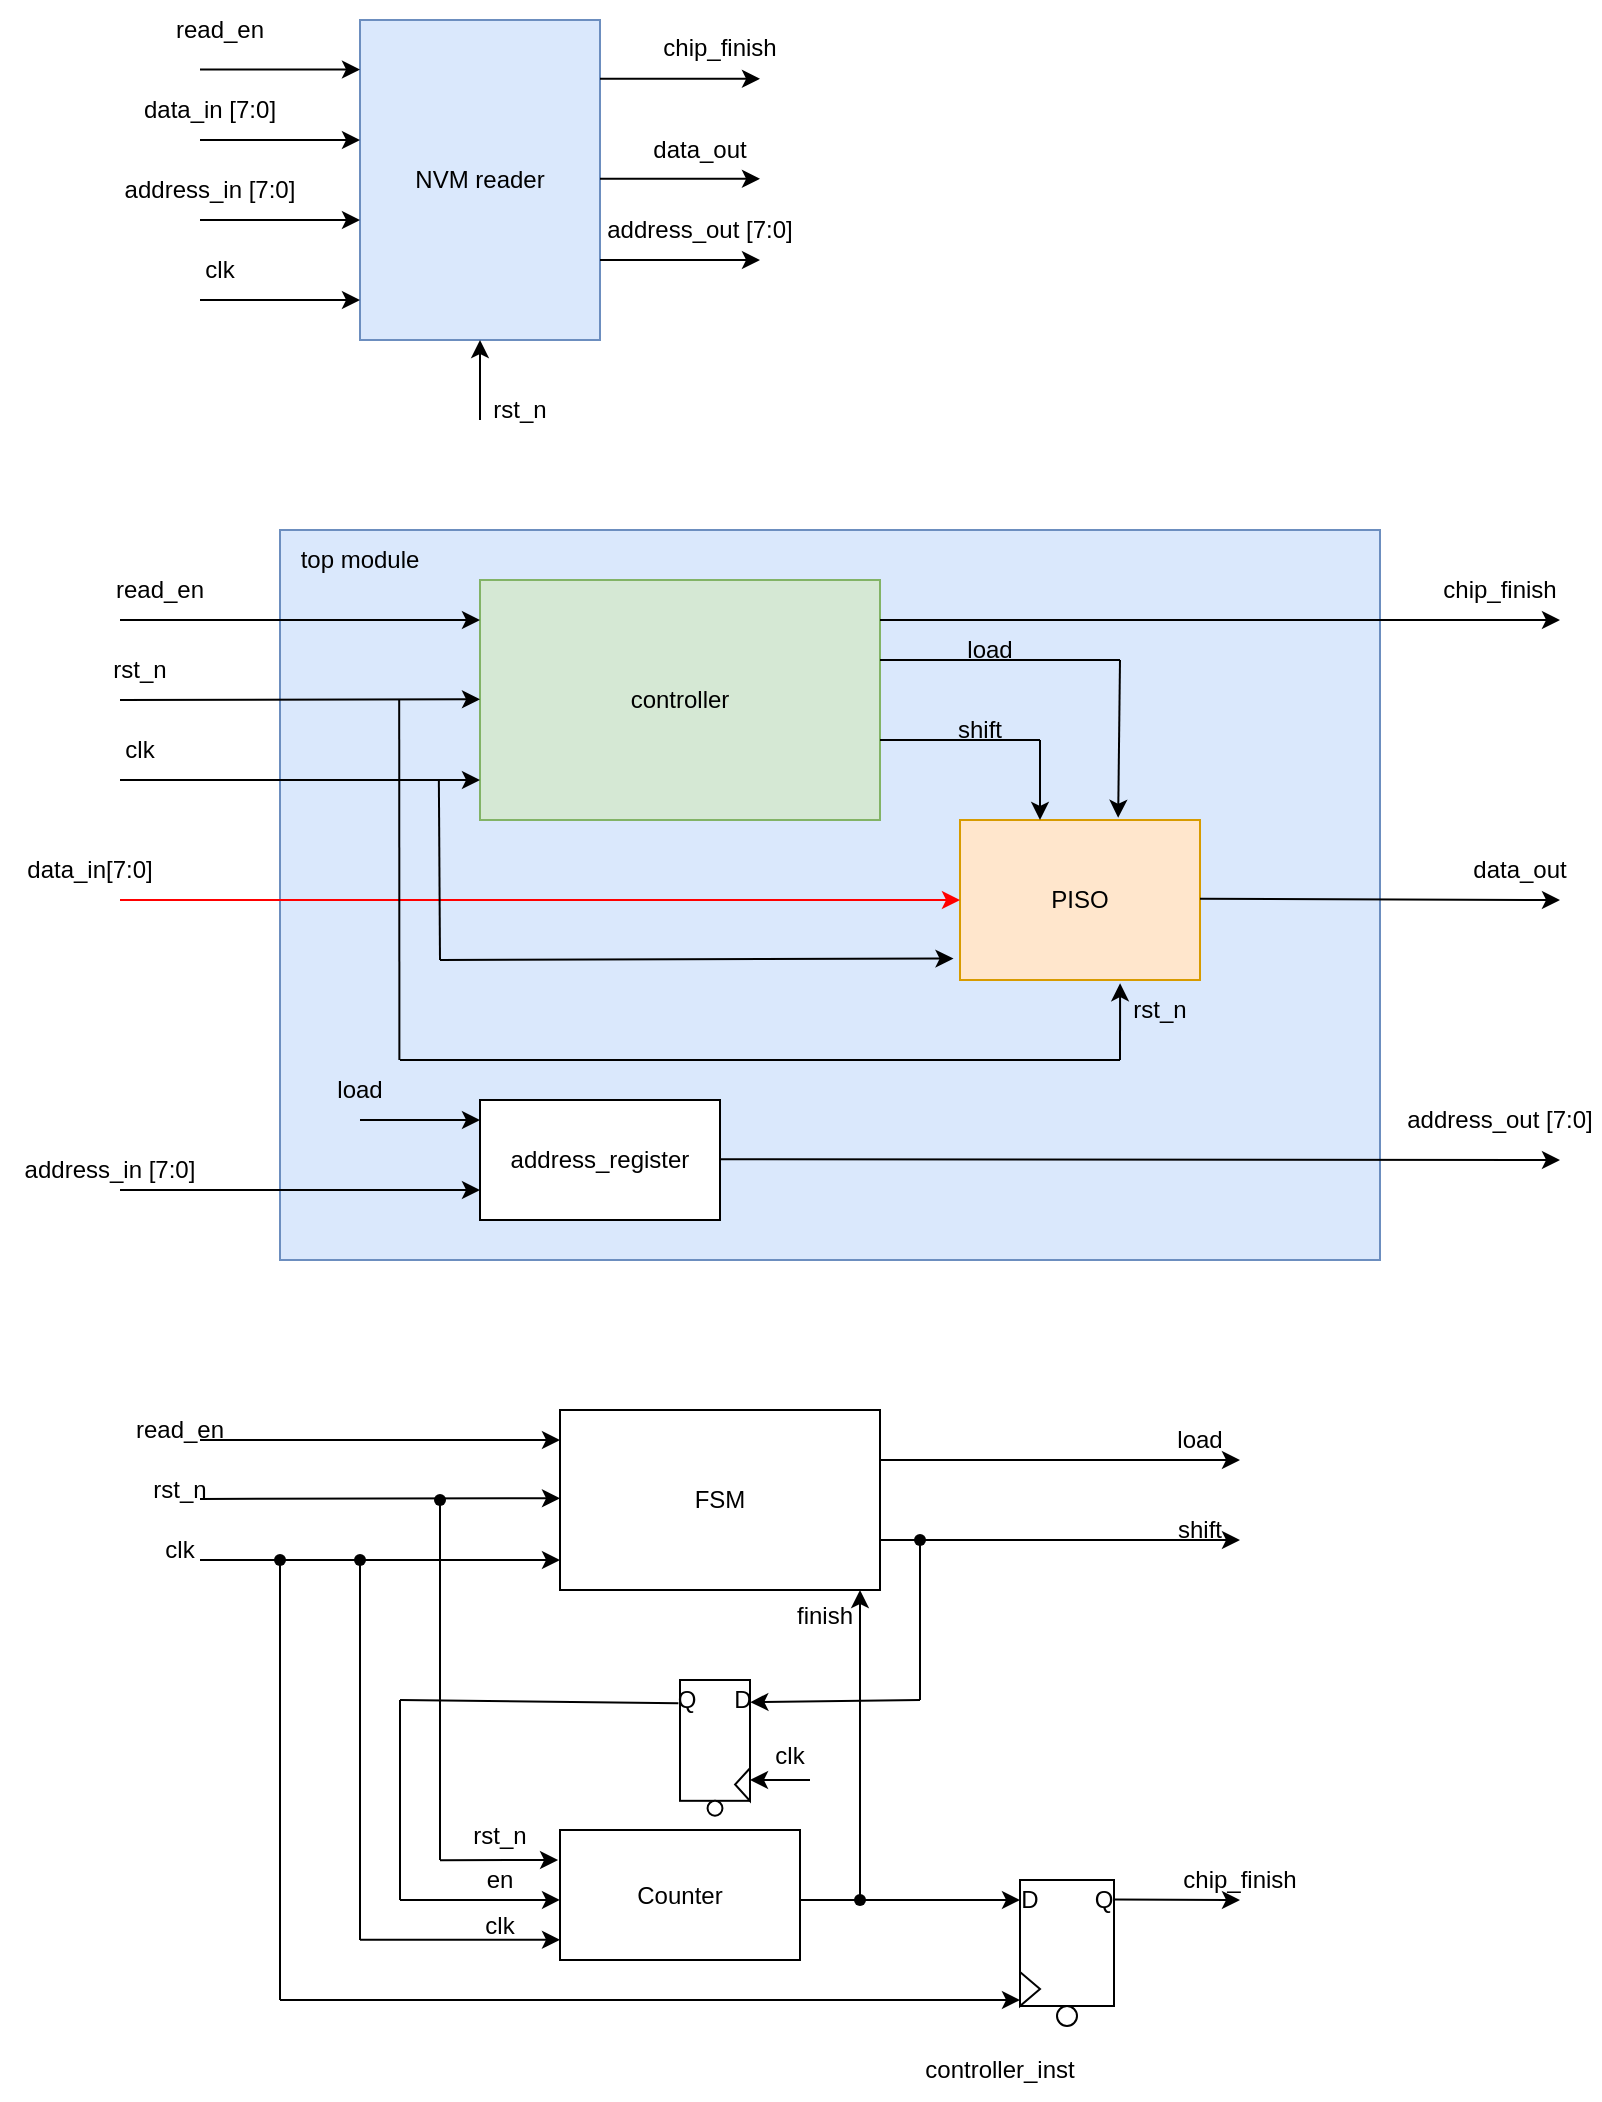 <mxfile version="27.1.6" pages="3">
  <diagram name="High level specification" id="ZVa7xYgnFf6gPkSq-XxN">
    <mxGraphModel dx="992" dy="534" grid="1" gridSize="10" guides="1" tooltips="1" connect="1" arrows="1" fold="1" page="1" pageScale="1" pageWidth="850" pageHeight="1100" math="0" shadow="0">
      <root>
        <mxCell id="0" />
        <mxCell id="1" parent="0" />
        <mxCell id="X0W1rjozU8LNPIeP2g2Z-4" value="" style="rounded=0;whiteSpace=wrap;html=1;fillColor=#dae8fc;strokeColor=#6c8ebf;" parent="1" vertex="1">
          <mxGeometry x="160" y="295" width="550" height="365" as="geometry" />
        </mxCell>
        <mxCell id="QS36ZWn6xjOG5KxXOorU-1" value="NVM reader" style="rounded=0;whiteSpace=wrap;html=1;fillColor=#dae8fc;strokeColor=#6c8ebf;" parent="1" vertex="1">
          <mxGeometry x="200" y="40" width="120" height="160" as="geometry" />
        </mxCell>
        <mxCell id="QS36ZWn6xjOG5KxXOorU-2" value="" style="endArrow=classic;html=1;rounded=0;" parent="1" edge="1">
          <mxGeometry width="50" height="50" relative="1" as="geometry">
            <mxPoint x="120" y="64.76" as="sourcePoint" />
            <mxPoint x="200" y="64.76" as="targetPoint" />
          </mxGeometry>
        </mxCell>
        <mxCell id="QS36ZWn6xjOG5KxXOorU-3" value="read_en" style="text;strokeColor=none;align=center;fillColor=none;html=1;verticalAlign=middle;whiteSpace=wrap;rounded=0;" parent="1" vertex="1">
          <mxGeometry x="100" y="30" width="60" height="30" as="geometry" />
        </mxCell>
        <mxCell id="QS36ZWn6xjOG5KxXOorU-4" value="" style="endArrow=classic;html=1;rounded=0;" parent="1" edge="1">
          <mxGeometry width="50" height="50" relative="1" as="geometry">
            <mxPoint x="120" y="100" as="sourcePoint" />
            <mxPoint x="200" y="100" as="targetPoint" />
          </mxGeometry>
        </mxCell>
        <mxCell id="QS36ZWn6xjOG5KxXOorU-5" value="data_in [7:0]" style="text;strokeColor=none;align=center;fillColor=none;html=1;verticalAlign=middle;whiteSpace=wrap;rounded=0;" parent="1" vertex="1">
          <mxGeometry x="90" y="70" width="70" height="30" as="geometry" />
        </mxCell>
        <mxCell id="QS36ZWn6xjOG5KxXOorU-6" value="" style="endArrow=classic;html=1;rounded=0;" parent="1" edge="1">
          <mxGeometry width="50" height="50" relative="1" as="geometry">
            <mxPoint x="120" y="140" as="sourcePoint" />
            <mxPoint x="200" y="140" as="targetPoint" />
          </mxGeometry>
        </mxCell>
        <mxCell id="QS36ZWn6xjOG5KxXOorU-7" value="" style="endArrow=classic;html=1;rounded=0;" parent="1" edge="1">
          <mxGeometry width="50" height="50" relative="1" as="geometry">
            <mxPoint x="320" y="119.43" as="sourcePoint" />
            <mxPoint x="400" y="119.43" as="targetPoint" />
          </mxGeometry>
        </mxCell>
        <mxCell id="QS36ZWn6xjOG5KxXOorU-8" value="data_out" style="text;strokeColor=none;align=center;fillColor=none;html=1;verticalAlign=middle;whiteSpace=wrap;rounded=0;" parent="1" vertex="1">
          <mxGeometry x="340" y="90" width="60" height="30" as="geometry" />
        </mxCell>
        <mxCell id="QS36ZWn6xjOG5KxXOorU-10" value="address_in [7:0]" style="text;strokeColor=none;align=center;fillColor=none;html=1;verticalAlign=middle;whiteSpace=wrap;rounded=0;" parent="1" vertex="1">
          <mxGeometry x="80" y="110" width="90" height="30" as="geometry" />
        </mxCell>
        <mxCell id="QS36ZWn6xjOG5KxXOorU-11" value="" style="endArrow=classic;html=1;rounded=0;" parent="1" edge="1">
          <mxGeometry width="50" height="50" relative="1" as="geometry">
            <mxPoint x="120" y="180" as="sourcePoint" />
            <mxPoint x="200" y="180" as="targetPoint" />
          </mxGeometry>
        </mxCell>
        <mxCell id="QS36ZWn6xjOG5KxXOorU-12" value="clk" style="text;strokeColor=none;align=center;fillColor=none;html=1;verticalAlign=middle;whiteSpace=wrap;rounded=0;" parent="1" vertex="1">
          <mxGeometry x="100" y="150" width="60" height="30" as="geometry" />
        </mxCell>
        <mxCell id="QS36ZWn6xjOG5KxXOorU-13" value="" style="endArrow=classic;html=1;rounded=0;" parent="1" edge="1">
          <mxGeometry width="50" height="50" relative="1" as="geometry">
            <mxPoint x="320" y="160" as="sourcePoint" />
            <mxPoint x="400" y="160" as="targetPoint" />
          </mxGeometry>
        </mxCell>
        <mxCell id="QS36ZWn6xjOG5KxXOorU-14" value="address_out [7:0]" style="text;strokeColor=none;align=center;fillColor=none;html=1;verticalAlign=middle;whiteSpace=wrap;rounded=0;" parent="1" vertex="1">
          <mxGeometry x="320" y="130" width="100" height="30" as="geometry" />
        </mxCell>
        <mxCell id="QS36ZWn6xjOG5KxXOorU-15" value="controller" style="rounded=0;whiteSpace=wrap;html=1;fillColor=#d5e8d4;strokeColor=#82b366;" parent="1" vertex="1">
          <mxGeometry x="260" y="320" width="200" height="120" as="geometry" />
        </mxCell>
        <mxCell id="QS36ZWn6xjOG5KxXOorU-16" value="PISO" style="rounded=0;whiteSpace=wrap;html=1;fillColor=#ffe6cc;strokeColor=#d79b00;" parent="1" vertex="1">
          <mxGeometry x="500" y="440" width="120" height="80" as="geometry" />
        </mxCell>
        <mxCell id="QS36ZWn6xjOG5KxXOorU-17" value="" style="endArrow=classic;html=1;rounded=0;" parent="1" edge="1">
          <mxGeometry width="50" height="50" relative="1" as="geometry">
            <mxPoint x="80" y="420" as="sourcePoint" />
            <mxPoint x="260" y="420" as="targetPoint" />
          </mxGeometry>
        </mxCell>
        <mxCell id="QS36ZWn6xjOG5KxXOorU-18" value="clk" style="text;strokeColor=none;align=center;fillColor=none;html=1;verticalAlign=middle;whiteSpace=wrap;rounded=0;" parent="1" vertex="1">
          <mxGeometry x="60" y="390" width="60" height="30" as="geometry" />
        </mxCell>
        <mxCell id="QS36ZWn6xjOG5KxXOorU-19" value="read_en" style="text;strokeColor=none;align=center;fillColor=none;html=1;verticalAlign=middle;whiteSpace=wrap;rounded=0;" parent="1" vertex="1">
          <mxGeometry x="70" y="310" width="60" height="30" as="geometry" />
        </mxCell>
        <mxCell id="QS36ZWn6xjOG5KxXOorU-20" value="" style="endArrow=classic;html=1;rounded=0;" parent="1" edge="1">
          <mxGeometry width="50" height="50" relative="1" as="geometry">
            <mxPoint x="80" y="340" as="sourcePoint" />
            <mxPoint x="260" y="340" as="targetPoint" />
          </mxGeometry>
        </mxCell>
        <mxCell id="QS36ZWn6xjOG5KxXOorU-21" value="" style="endArrow=classic;html=1;rounded=0;" parent="1" edge="1">
          <mxGeometry width="50" height="50" relative="1" as="geometry">
            <mxPoint x="260" y="240" as="sourcePoint" />
            <mxPoint x="260" y="200" as="targetPoint" />
          </mxGeometry>
        </mxCell>
        <mxCell id="QS36ZWn6xjOG5KxXOorU-22" value="rst_n" style="text;strokeColor=none;align=center;fillColor=none;html=1;verticalAlign=middle;whiteSpace=wrap;rounded=0;" parent="1" vertex="1">
          <mxGeometry x="250" y="220" width="60" height="30" as="geometry" />
        </mxCell>
        <mxCell id="QS36ZWn6xjOG5KxXOorU-23" value="" style="endArrow=classic;html=1;rounded=0;" parent="1" edge="1">
          <mxGeometry width="50" height="50" relative="1" as="geometry">
            <mxPoint x="80" y="380" as="sourcePoint" />
            <mxPoint x="260" y="379.66" as="targetPoint" />
          </mxGeometry>
        </mxCell>
        <mxCell id="QS36ZWn6xjOG5KxXOorU-24" value="rst_n" style="text;strokeColor=none;align=center;fillColor=none;html=1;verticalAlign=middle;whiteSpace=wrap;rounded=0;" parent="1" vertex="1">
          <mxGeometry x="60" y="350" width="60" height="30" as="geometry" />
        </mxCell>
        <mxCell id="QS36ZWn6xjOG5KxXOorU-25" value="" style="endArrow=classic;html=1;rounded=0;entryX=0;entryY=0.5;entryDx=0;entryDy=0;strokeColor=#FF0000;" parent="1" target="QS36ZWn6xjOG5KxXOorU-16" edge="1">
          <mxGeometry width="50" height="50" relative="1" as="geometry">
            <mxPoint x="80" y="480" as="sourcePoint" />
            <mxPoint x="400" y="480" as="targetPoint" />
          </mxGeometry>
        </mxCell>
        <mxCell id="QS36ZWn6xjOG5KxXOorU-26" value="data_in[7:0]" style="text;strokeColor=none;align=center;fillColor=none;html=1;verticalAlign=middle;whiteSpace=wrap;rounded=0;" parent="1" vertex="1">
          <mxGeometry x="20" y="450" width="90" height="30" as="geometry" />
        </mxCell>
        <mxCell id="QS36ZWn6xjOG5KxXOorU-27" value="" style="endArrow=classic;html=1;rounded=0;" parent="1" edge="1">
          <mxGeometry width="50" height="50" relative="1" as="geometry">
            <mxPoint x="620" y="479.43" as="sourcePoint" />
            <mxPoint x="800" y="480" as="targetPoint" />
          </mxGeometry>
        </mxCell>
        <mxCell id="QS36ZWn6xjOG5KxXOorU-28" value="data_out" style="text;strokeColor=none;align=center;fillColor=none;html=1;verticalAlign=middle;whiteSpace=wrap;rounded=0;" parent="1" vertex="1">
          <mxGeometry x="750" y="450" width="60" height="30" as="geometry" />
        </mxCell>
        <mxCell id="QS36ZWn6xjOG5KxXOorU-33" value="" style="endArrow=none;html=1;rounded=0;" parent="1" edge="1">
          <mxGeometry width="50" height="50" relative="1" as="geometry">
            <mxPoint x="460" y="400" as="sourcePoint" />
            <mxPoint x="540" y="400" as="targetPoint" />
          </mxGeometry>
        </mxCell>
        <mxCell id="QS36ZWn6xjOG5KxXOorU-34" value="" style="endArrow=classic;html=1;rounded=0;" parent="1" edge="1">
          <mxGeometry width="50" height="50" relative="1" as="geometry">
            <mxPoint x="540" y="400" as="sourcePoint" />
            <mxPoint x="540" y="440" as="targetPoint" />
          </mxGeometry>
        </mxCell>
        <mxCell id="QS36ZWn6xjOG5KxXOorU-35" value="shift" style="text;strokeColor=none;align=center;fillColor=none;html=1;verticalAlign=middle;whiteSpace=wrap;rounded=0;" parent="1" vertex="1">
          <mxGeometry x="480" y="380" width="60" height="30" as="geometry" />
        </mxCell>
        <mxCell id="QS36ZWn6xjOG5KxXOorU-36" value="" style="endArrow=none;html=1;rounded=0;" parent="1" edge="1">
          <mxGeometry width="50" height="50" relative="1" as="geometry">
            <mxPoint x="460" y="360" as="sourcePoint" />
            <mxPoint x="580" y="360" as="targetPoint" />
          </mxGeometry>
        </mxCell>
        <mxCell id="QS36ZWn6xjOG5KxXOorU-37" value="" style="endArrow=classic;html=1;rounded=0;entryX=0.659;entryY=-0.014;entryDx=0;entryDy=0;entryPerimeter=0;" parent="1" target="QS36ZWn6xjOG5KxXOorU-16" edge="1">
          <mxGeometry width="50" height="50" relative="1" as="geometry">
            <mxPoint x="580" y="360" as="sourcePoint" />
            <mxPoint x="630" y="310" as="targetPoint" />
          </mxGeometry>
        </mxCell>
        <mxCell id="QS36ZWn6xjOG5KxXOorU-38" value="load" style="text;strokeColor=none;align=center;fillColor=none;html=1;verticalAlign=middle;whiteSpace=wrap;rounded=0;" parent="1" vertex="1">
          <mxGeometry x="485" y="340" width="60" height="30" as="geometry" />
        </mxCell>
        <mxCell id="QS36ZWn6xjOG5KxXOorU-46" value="" style="endArrow=none;html=1;rounded=0;" parent="1" edge="1">
          <mxGeometry width="50" height="50" relative="1" as="geometry">
            <mxPoint x="219.7" y="560" as="sourcePoint" />
            <mxPoint x="219.6" y="380" as="targetPoint" />
          </mxGeometry>
        </mxCell>
        <mxCell id="QS36ZWn6xjOG5KxXOorU-47" value="" style="endArrow=none;html=1;rounded=0;" parent="1" edge="1">
          <mxGeometry width="50" height="50" relative="1" as="geometry">
            <mxPoint x="220" y="560" as="sourcePoint" />
            <mxPoint x="580" y="560" as="targetPoint" />
          </mxGeometry>
        </mxCell>
        <mxCell id="QS36ZWn6xjOG5KxXOorU-48" value="" style="endArrow=classic;html=1;rounded=0;entryX=0.667;entryY=1.02;entryDx=0;entryDy=0;entryPerimeter=0;" parent="1" target="QS36ZWn6xjOG5KxXOorU-16" edge="1">
          <mxGeometry width="50" height="50" relative="1" as="geometry">
            <mxPoint x="580" y="560" as="sourcePoint" />
            <mxPoint x="630" y="550" as="targetPoint" />
          </mxGeometry>
        </mxCell>
        <mxCell id="QS36ZWn6xjOG5KxXOorU-49" value="rst_n" style="text;strokeColor=none;align=center;fillColor=none;html=1;verticalAlign=middle;whiteSpace=wrap;rounded=0;" parent="1" vertex="1">
          <mxGeometry x="570" y="520" width="60" height="30" as="geometry" />
        </mxCell>
        <mxCell id="Eh7rgGoh-DBIJa1UvtAz-2" value="address_register" style="rounded=0;whiteSpace=wrap;html=1;" parent="1" vertex="1">
          <mxGeometry x="260" y="580" width="120" height="60" as="geometry" />
        </mxCell>
        <mxCell id="Eh7rgGoh-DBIJa1UvtAz-4" value="" style="endArrow=classic;html=1;rounded=0;entryX=0;entryY=0.333;entryDx=0;entryDy=0;entryPerimeter=0;" parent="1" edge="1">
          <mxGeometry width="50" height="50" relative="1" as="geometry">
            <mxPoint x="200" y="590.02" as="sourcePoint" />
            <mxPoint x="260" y="590" as="targetPoint" />
          </mxGeometry>
        </mxCell>
        <mxCell id="Eh7rgGoh-DBIJa1UvtAz-6" value="" style="endArrow=classic;html=1;rounded=0;" parent="1" edge="1">
          <mxGeometry width="50" height="50" relative="1" as="geometry">
            <mxPoint x="80" y="625" as="sourcePoint" />
            <mxPoint x="260" y="625" as="targetPoint" />
          </mxGeometry>
        </mxCell>
        <mxCell id="Eh7rgGoh-DBIJa1UvtAz-7" value="address_in [7:0]" style="text;strokeColor=none;align=center;fillColor=none;html=1;verticalAlign=middle;whiteSpace=wrap;rounded=0;" parent="1" vertex="1">
          <mxGeometry x="30" y="600" width="90" height="30" as="geometry" />
        </mxCell>
        <mxCell id="Eh7rgGoh-DBIJa1UvtAz-8" value="" style="endArrow=classic;html=1;rounded=0;" parent="1" edge="1">
          <mxGeometry width="50" height="50" relative="1" as="geometry">
            <mxPoint x="380" y="609.58" as="sourcePoint" />
            <mxPoint x="800" y="610" as="targetPoint" />
          </mxGeometry>
        </mxCell>
        <mxCell id="Eh7rgGoh-DBIJa1UvtAz-9" value="address_out [7:0]" style="text;strokeColor=none;align=center;fillColor=none;html=1;verticalAlign=middle;whiteSpace=wrap;rounded=0;" parent="1" vertex="1">
          <mxGeometry x="720" y="575" width="100" height="30" as="geometry" />
        </mxCell>
        <mxCell id="Eh7rgGoh-DBIJa1UvtAz-18" value="FSM" style="rounded=0;whiteSpace=wrap;html=1;" parent="1" vertex="1">
          <mxGeometry x="300" y="735" width="160" height="90" as="geometry" />
        </mxCell>
        <mxCell id="Eh7rgGoh-DBIJa1UvtAz-19" value="Counter" style="rounded=0;whiteSpace=wrap;html=1;" parent="1" vertex="1">
          <mxGeometry x="300" y="945" width="120" height="65" as="geometry" />
        </mxCell>
        <mxCell id="Eh7rgGoh-DBIJa1UvtAz-20" value="controller_inst" style="text;strokeColor=none;align=center;fillColor=none;html=1;verticalAlign=middle;whiteSpace=wrap;rounded=0;" parent="1" vertex="1">
          <mxGeometry x="490" y="1050" width="60" height="30" as="geometry" />
        </mxCell>
        <mxCell id="Eh7rgGoh-DBIJa1UvtAz-24" value="" style="endArrow=classic;html=1;rounded=0;" parent="1" edge="1">
          <mxGeometry width="50" height="50" relative="1" as="geometry">
            <mxPoint x="120" y="810" as="sourcePoint" />
            <mxPoint x="300" y="810" as="targetPoint" />
          </mxGeometry>
        </mxCell>
        <mxCell id="Eh7rgGoh-DBIJa1UvtAz-25" value="" style="endArrow=classic;html=1;rounded=0;" parent="1" edge="1">
          <mxGeometry width="50" height="50" relative="1" as="geometry">
            <mxPoint x="120" y="750" as="sourcePoint" />
            <mxPoint x="300" y="750" as="targetPoint" />
          </mxGeometry>
        </mxCell>
        <mxCell id="Eh7rgGoh-DBIJa1UvtAz-26" value="" style="endArrow=classic;html=1;rounded=0;" parent="1" edge="1">
          <mxGeometry width="50" height="50" relative="1" as="geometry">
            <mxPoint x="120" y="779.47" as="sourcePoint" />
            <mxPoint x="300" y="779.13" as="targetPoint" />
          </mxGeometry>
        </mxCell>
        <mxCell id="Eh7rgGoh-DBIJa1UvtAz-27" value="read_en" style="text;strokeColor=none;align=center;fillColor=none;html=1;verticalAlign=middle;whiteSpace=wrap;rounded=0;" parent="1" vertex="1">
          <mxGeometry x="80" y="730" width="60" height="30" as="geometry" />
        </mxCell>
        <mxCell id="Eh7rgGoh-DBIJa1UvtAz-28" value="rst_n" style="text;strokeColor=none;align=center;fillColor=none;html=1;verticalAlign=middle;whiteSpace=wrap;rounded=0;" parent="1" vertex="1">
          <mxGeometry x="80" y="760" width="60" height="30" as="geometry" />
        </mxCell>
        <mxCell id="Eh7rgGoh-DBIJa1UvtAz-29" value="clk" style="text;strokeColor=none;align=center;fillColor=none;html=1;verticalAlign=middle;whiteSpace=wrap;rounded=0;" parent="1" vertex="1">
          <mxGeometry x="80" y="790" width="60" height="30" as="geometry" />
        </mxCell>
        <mxCell id="Eh7rgGoh-DBIJa1UvtAz-30" value="" style="endArrow=classic;html=1;rounded=0;" parent="1" edge="1">
          <mxGeometry width="50" height="50" relative="1" as="geometry">
            <mxPoint x="460" y="760" as="sourcePoint" />
            <mxPoint x="640" y="760" as="targetPoint" />
          </mxGeometry>
        </mxCell>
        <mxCell id="Eh7rgGoh-DBIJa1UvtAz-31" value="" style="endArrow=classic;html=1;rounded=0;" parent="1" edge="1">
          <mxGeometry width="50" height="50" relative="1" as="geometry">
            <mxPoint x="460" y="800" as="sourcePoint" />
            <mxPoint x="640" y="800" as="targetPoint" />
          </mxGeometry>
        </mxCell>
        <mxCell id="Eh7rgGoh-DBIJa1UvtAz-32" value="load" style="text;strokeColor=none;align=center;fillColor=none;html=1;verticalAlign=middle;whiteSpace=wrap;rounded=0;" parent="1" vertex="1">
          <mxGeometry x="590" y="735" width="60" height="30" as="geometry" />
        </mxCell>
        <mxCell id="Eh7rgGoh-DBIJa1UvtAz-33" value="shift" style="text;strokeColor=none;align=center;fillColor=none;html=1;verticalAlign=middle;whiteSpace=wrap;rounded=0;" parent="1" vertex="1">
          <mxGeometry x="590" y="780" width="60" height="30" as="geometry" />
        </mxCell>
        <mxCell id="Eh7rgGoh-DBIJa1UvtAz-35" value="" style="endArrow=none;html=1;rounded=0;" parent="1" edge="1">
          <mxGeometry width="50" height="50" relative="1" as="geometry">
            <mxPoint x="200" y="1000" as="sourcePoint" />
            <mxPoint x="200" y="810" as="targetPoint" />
          </mxGeometry>
        </mxCell>
        <mxCell id="Eh7rgGoh-DBIJa1UvtAz-36" value="" style="endArrow=classic;html=1;rounded=0;entryX=0;entryY=0.75;entryDx=0;entryDy=0;" parent="1" edge="1">
          <mxGeometry width="50" height="50" relative="1" as="geometry">
            <mxPoint x="200" y="999.88" as="sourcePoint" />
            <mxPoint x="300" y="999.88" as="targetPoint" />
          </mxGeometry>
        </mxCell>
        <mxCell id="Eh7rgGoh-DBIJa1UvtAz-37" value="" style="endArrow=none;html=1;rounded=0;" parent="1" edge="1">
          <mxGeometry width="50" height="50" relative="1" as="geometry">
            <mxPoint x="240" y="960" as="sourcePoint" />
            <mxPoint x="240" y="780" as="targetPoint" />
          </mxGeometry>
        </mxCell>
        <mxCell id="Eh7rgGoh-DBIJa1UvtAz-38" value="" style="endArrow=classic;html=1;rounded=0;entryX=-0.008;entryY=0.081;entryDx=0;entryDy=0;entryPerimeter=0;" parent="1" edge="1">
          <mxGeometry width="50" height="50" relative="1" as="geometry">
            <mxPoint x="240" y="960.14" as="sourcePoint" />
            <mxPoint x="299.04" y="960" as="targetPoint" />
          </mxGeometry>
        </mxCell>
        <mxCell id="Eh7rgGoh-DBIJa1UvtAz-39" value="" style="endArrow=none;html=1;rounded=0;" parent="1" edge="1" target="kwVbGLBb0hcTX_OBgX2e-32">
          <mxGeometry width="50" height="50" relative="1" as="geometry">
            <mxPoint x="480" y="880" as="sourcePoint" />
            <mxPoint x="480" y="800" as="targetPoint" />
          </mxGeometry>
        </mxCell>
        <mxCell id="Eh7rgGoh-DBIJa1UvtAz-42" value="" style="endArrow=classic;html=1;rounded=0;entryX=0;entryY=0.538;entryDx=0;entryDy=0;entryPerimeter=0;" parent="1" target="Eh7rgGoh-DBIJa1UvtAz-19" edge="1">
          <mxGeometry width="50" height="50" relative="1" as="geometry">
            <mxPoint x="220" y="980" as="sourcePoint" />
            <mxPoint x="270" y="930" as="targetPoint" />
          </mxGeometry>
        </mxCell>
        <mxCell id="Eh7rgGoh-DBIJa1UvtAz-43" value="en" style="text;strokeColor=none;align=center;fillColor=none;html=1;verticalAlign=middle;whiteSpace=wrap;rounded=0;" parent="1" vertex="1">
          <mxGeometry x="260" y="962.5" width="20" height="15" as="geometry" />
        </mxCell>
        <mxCell id="Eh7rgGoh-DBIJa1UvtAz-44" value="" style="endArrow=none;html=1;rounded=0;exitX=1;exitY=0.538;exitDx=0;exitDy=0;exitPerimeter=0;" parent="1" source="Eh7rgGoh-DBIJa1UvtAz-19" edge="1">
          <mxGeometry width="50" height="50" relative="1" as="geometry">
            <mxPoint x="430" y="990" as="sourcePoint" />
            <mxPoint x="440" y="980" as="targetPoint" />
          </mxGeometry>
        </mxCell>
        <mxCell id="Eh7rgGoh-DBIJa1UvtAz-45" value="" style="endArrow=classic;html=1;rounded=0;entryX=0.871;entryY=0.999;entryDx=0;entryDy=0;entryPerimeter=0;" parent="1" edge="1" source="kwVbGLBb0hcTX_OBgX2e-16">
          <mxGeometry width="50" height="50" relative="1" as="geometry">
            <mxPoint x="450.64" y="930.09" as="sourcePoint" />
            <mxPoint x="450" y="825" as="targetPoint" />
          </mxGeometry>
        </mxCell>
        <mxCell id="Eh7rgGoh-DBIJa1UvtAz-46" value="finish" style="text;strokeColor=none;align=center;fillColor=none;html=1;verticalAlign=middle;whiteSpace=wrap;rounded=0;" parent="1" vertex="1">
          <mxGeometry x="410" y="825" width="45" height="25" as="geometry" />
        </mxCell>
        <mxCell id="Eh7rgGoh-DBIJa1UvtAz-49" value="top module" style="text;strokeColor=none;align=center;fillColor=none;html=1;verticalAlign=middle;whiteSpace=wrap;rounded=0;" parent="1" vertex="1">
          <mxGeometry x="160" y="295" width="80" height="30" as="geometry" />
        </mxCell>
        <mxCell id="X0W1rjozU8LNPIeP2g2Z-1" value="" style="endArrow=none;html=1;rounded=0;" parent="1" edge="1">
          <mxGeometry width="50" height="50" relative="1" as="geometry">
            <mxPoint x="240" y="510" as="sourcePoint" />
            <mxPoint x="239.43" y="420" as="targetPoint" />
          </mxGeometry>
        </mxCell>
        <mxCell id="X0W1rjozU8LNPIeP2g2Z-3" value="" style="endArrow=classic;html=1;rounded=0;entryX=-0.027;entryY=0.866;entryDx=0;entryDy=0;entryPerimeter=0;" parent="1" target="QS36ZWn6xjOG5KxXOorU-16" edge="1">
          <mxGeometry width="50" height="50" relative="1" as="geometry">
            <mxPoint x="240" y="510" as="sourcePoint" />
            <mxPoint x="290" y="460" as="targetPoint" />
          </mxGeometry>
        </mxCell>
        <mxCell id="kwVbGLBb0hcTX_OBgX2e-1" value="" style="group" vertex="1" connectable="0" parent="1">
          <mxGeometry x="530" y="970" width="47" height="73" as="geometry" />
        </mxCell>
        <mxCell id="kwVbGLBb0hcTX_OBgX2e-2" value="" style="rounded=0;whiteSpace=wrap;html=1;" vertex="1" parent="kwVbGLBb0hcTX_OBgX2e-1">
          <mxGeometry width="47" height="63" as="geometry" />
        </mxCell>
        <mxCell id="kwVbGLBb0hcTX_OBgX2e-3" value="D" style="text;strokeColor=none;align=center;fillColor=none;html=1;verticalAlign=middle;whiteSpace=wrap;rounded=0;" vertex="1" parent="kwVbGLBb0hcTX_OBgX2e-1">
          <mxGeometry width="10" height="20" as="geometry" />
        </mxCell>
        <mxCell id="kwVbGLBb0hcTX_OBgX2e-4" value="" style="triangle;whiteSpace=wrap;html=1;" vertex="1" parent="kwVbGLBb0hcTX_OBgX2e-1">
          <mxGeometry y="46" width="10" height="17" as="geometry" />
        </mxCell>
        <mxCell id="kwVbGLBb0hcTX_OBgX2e-5" value="Q" style="text;strokeColor=none;align=center;fillColor=none;html=1;verticalAlign=middle;whiteSpace=wrap;rounded=0;" vertex="1" parent="kwVbGLBb0hcTX_OBgX2e-1">
          <mxGeometry x="37" width="10" height="20" as="geometry" />
        </mxCell>
        <mxCell id="kwVbGLBb0hcTX_OBgX2e-6" value="" style="ellipse;whiteSpace=wrap;html=1;aspect=fixed;" vertex="1" parent="kwVbGLBb0hcTX_OBgX2e-1">
          <mxGeometry x="18.5" y="63" width="10" height="10" as="geometry" />
        </mxCell>
        <mxCell id="kwVbGLBb0hcTX_OBgX2e-7" value="" style="endArrow=classic;html=1;rounded=0;entryX=0;entryY=0.5;entryDx=0;entryDy=0;" edge="1" parent="1" target="kwVbGLBb0hcTX_OBgX2e-3">
          <mxGeometry width="50" height="50" relative="1" as="geometry">
            <mxPoint x="440" y="980" as="sourcePoint" />
            <mxPoint x="490" y="930" as="targetPoint" />
          </mxGeometry>
        </mxCell>
        <mxCell id="kwVbGLBb0hcTX_OBgX2e-16" value="" style="shape=waypoint;sketch=0;fillStyle=solid;size=6;pointerEvents=1;points=[];fillColor=none;resizable=0;rotatable=0;perimeter=centerPerimeter;snapToPoint=1;" vertex="1" parent="1">
          <mxGeometry x="440" y="970" width="20" height="20" as="geometry" />
        </mxCell>
        <mxCell id="kwVbGLBb0hcTX_OBgX2e-18" value="" style="endArrow=classic;html=1;rounded=0;" edge="1" parent="1">
          <mxGeometry width="50" height="50" relative="1" as="geometry">
            <mxPoint x="320" y="69.43" as="sourcePoint" />
            <mxPoint x="400" y="69.43" as="targetPoint" />
          </mxGeometry>
        </mxCell>
        <mxCell id="kwVbGLBb0hcTX_OBgX2e-19" value="chip_finish" style="text;strokeColor=none;align=center;fillColor=none;html=1;verticalAlign=middle;whiteSpace=wrap;rounded=0;" vertex="1" parent="1">
          <mxGeometry x="350" y="39.43" width="60" height="30" as="geometry" />
        </mxCell>
        <mxCell id="kwVbGLBb0hcTX_OBgX2e-20" value="" style="endArrow=classic;html=1;rounded=0;" edge="1" parent="1">
          <mxGeometry width="50" height="50" relative="1" as="geometry">
            <mxPoint x="460" y="340" as="sourcePoint" />
            <mxPoint x="800" y="340" as="targetPoint" />
          </mxGeometry>
        </mxCell>
        <mxCell id="kwVbGLBb0hcTX_OBgX2e-21" value="chip_finish" style="text;strokeColor=none;align=center;fillColor=none;html=1;verticalAlign=middle;whiteSpace=wrap;rounded=0;" vertex="1" parent="1">
          <mxGeometry x="740" y="310" width="60" height="30" as="geometry" />
        </mxCell>
        <mxCell id="kwVbGLBb0hcTX_OBgX2e-22" value="" style="endArrow=classic;html=1;rounded=0;" edge="1" parent="1">
          <mxGeometry width="50" height="50" relative="1" as="geometry">
            <mxPoint x="577" y="979.77" as="sourcePoint" />
            <mxPoint x="640" y="980" as="targetPoint" />
          </mxGeometry>
        </mxCell>
        <mxCell id="kwVbGLBb0hcTX_OBgX2e-23" value="chip_finish" style="text;strokeColor=none;align=center;fillColor=none;html=1;verticalAlign=middle;whiteSpace=wrap;rounded=0;" vertex="1" parent="1">
          <mxGeometry x="610" y="955" width="60" height="30" as="geometry" />
        </mxCell>
        <mxCell id="kwVbGLBb0hcTX_OBgX2e-24" value="" style="endArrow=classic;html=1;rounded=0;" edge="1" parent="1">
          <mxGeometry width="50" height="50" relative="1" as="geometry">
            <mxPoint x="160" y="1030" as="sourcePoint" />
            <mxPoint x="530" y="1030" as="targetPoint" />
          </mxGeometry>
        </mxCell>
        <mxCell id="kwVbGLBb0hcTX_OBgX2e-25" value="clk" style="text;strokeColor=none;align=center;fillColor=none;html=1;verticalAlign=middle;whiteSpace=wrap;rounded=0;" vertex="1" parent="1">
          <mxGeometry x="250" y="985" width="40" height="15" as="geometry" />
        </mxCell>
        <mxCell id="kwVbGLBb0hcTX_OBgX2e-26" value="rst_n" style="text;strokeColor=none;align=center;fillColor=none;html=1;verticalAlign=middle;whiteSpace=wrap;rounded=0;" vertex="1" parent="1">
          <mxGeometry x="255" y="940" width="30" height="15" as="geometry" />
        </mxCell>
        <mxCell id="kwVbGLBb0hcTX_OBgX2e-28" value="" style="endArrow=none;html=1;rounded=0;" edge="1" parent="1">
          <mxGeometry width="50" height="50" relative="1" as="geometry">
            <mxPoint x="160" y="1030" as="sourcePoint" />
            <mxPoint x="160" y="810" as="targetPoint" />
          </mxGeometry>
        </mxCell>
        <mxCell id="kwVbGLBb0hcTX_OBgX2e-29" value="" style="shape=waypoint;sketch=0;fillStyle=solid;size=6;pointerEvents=1;points=[];fillColor=none;resizable=0;rotatable=0;perimeter=centerPerimeter;snapToPoint=1;" vertex="1" parent="1">
          <mxGeometry x="150" y="800" width="20" height="20" as="geometry" />
        </mxCell>
        <mxCell id="kwVbGLBb0hcTX_OBgX2e-30" value="" style="shape=waypoint;sketch=0;fillStyle=solid;size=6;pointerEvents=1;points=[];fillColor=none;resizable=0;rotatable=0;perimeter=centerPerimeter;snapToPoint=1;" vertex="1" parent="1">
          <mxGeometry x="190" y="800" width="20" height="20" as="geometry" />
        </mxCell>
        <mxCell id="kwVbGLBb0hcTX_OBgX2e-31" value="" style="shape=waypoint;sketch=0;fillStyle=solid;size=6;pointerEvents=1;points=[];fillColor=none;resizable=0;rotatable=0;perimeter=centerPerimeter;snapToPoint=1;" vertex="1" parent="1">
          <mxGeometry x="230" y="770" width="20" height="20" as="geometry" />
        </mxCell>
        <mxCell id="kwVbGLBb0hcTX_OBgX2e-32" value="" style="shape=waypoint;sketch=0;fillStyle=solid;size=6;pointerEvents=1;points=[];fillColor=none;resizable=0;rotatable=0;perimeter=centerPerimeter;snapToPoint=1;" vertex="1" parent="1">
          <mxGeometry x="470" y="790" width="20" height="20" as="geometry" />
        </mxCell>
        <mxCell id="kwVbGLBb0hcTX_OBgX2e-33" value="" style="group;flipV=0;flipH=1;" vertex="1" connectable="0" parent="1">
          <mxGeometry x="360" y="870" width="35" height="70" as="geometry" />
        </mxCell>
        <mxCell id="kwVbGLBb0hcTX_OBgX2e-40" value="" style="group" vertex="1" connectable="0" parent="kwVbGLBb0hcTX_OBgX2e-33">
          <mxGeometry width="35" height="70" as="geometry" />
        </mxCell>
        <mxCell id="kwVbGLBb0hcTX_OBgX2e-34" value="" style="rounded=0;whiteSpace=wrap;html=1;flipH=1;flipV=0;" vertex="1" parent="kwVbGLBb0hcTX_OBgX2e-40">
          <mxGeometry width="35" height="60.411" as="geometry" />
        </mxCell>
        <mxCell id="kwVbGLBb0hcTX_OBgX2e-35" value="D" style="text;strokeColor=none;align=center;fillColor=none;html=1;verticalAlign=middle;whiteSpace=wrap;rounded=0;" vertex="1" parent="kwVbGLBb0hcTX_OBgX2e-40">
          <mxGeometry x="27.553" width="7.447" height="19.178" as="geometry" />
        </mxCell>
        <mxCell id="kwVbGLBb0hcTX_OBgX2e-37" value="Q" style="text;strokeColor=none;align=center;fillColor=none;html=1;verticalAlign=middle;whiteSpace=wrap;rounded=0;" vertex="1" parent="kwVbGLBb0hcTX_OBgX2e-40">
          <mxGeometry width="7.447" height="19.178" as="geometry" />
        </mxCell>
        <mxCell id="kwVbGLBb0hcTX_OBgX2e-38" value="" style="ellipse;whiteSpace=wrap;html=1;aspect=fixed;" vertex="1" parent="kwVbGLBb0hcTX_OBgX2e-40">
          <mxGeometry x="13.777" y="60.411" width="7.447" height="7.447" as="geometry" />
        </mxCell>
        <mxCell id="kwVbGLBb0hcTX_OBgX2e-36" value="" style="triangle;whiteSpace=wrap;html=1;flipH=1;" vertex="1" parent="kwVbGLBb0hcTX_OBgX2e-40">
          <mxGeometry x="27.553" y="44.11" width="7.447" height="16.301" as="geometry" />
        </mxCell>
        <mxCell id="kwVbGLBb0hcTX_OBgX2e-41" value="" style="endArrow=classic;html=1;rounded=0;entryX=1.023;entryY=0.578;entryDx=0;entryDy=0;entryPerimeter=0;" edge="1" parent="1" target="kwVbGLBb0hcTX_OBgX2e-35">
          <mxGeometry width="50" height="50" relative="1" as="geometry">
            <mxPoint x="480" y="880" as="sourcePoint" />
            <mxPoint x="440" y="880" as="targetPoint" />
          </mxGeometry>
        </mxCell>
        <mxCell id="kwVbGLBb0hcTX_OBgX2e-42" value="" style="endArrow=none;html=1;rounded=0;entryX=-0.107;entryY=0.609;entryDx=0;entryDy=0;entryPerimeter=0;" edge="1" parent="1" target="kwVbGLBb0hcTX_OBgX2e-37">
          <mxGeometry width="50" height="50" relative="1" as="geometry">
            <mxPoint x="220" y="880" as="sourcePoint" />
            <mxPoint x="350" y="880" as="targetPoint" />
          </mxGeometry>
        </mxCell>
        <mxCell id="kwVbGLBb0hcTX_OBgX2e-43" value="" style="endArrow=none;html=1;rounded=0;" edge="1" parent="1">
          <mxGeometry width="50" height="50" relative="1" as="geometry">
            <mxPoint x="220" y="980" as="sourcePoint" />
            <mxPoint x="220" y="880" as="targetPoint" />
          </mxGeometry>
        </mxCell>
        <mxCell id="kwVbGLBb0hcTX_OBgX2e-44" value="" style="endArrow=classic;html=1;rounded=0;" edge="1" parent="1">
          <mxGeometry width="50" height="50" relative="1" as="geometry">
            <mxPoint x="425" y="920" as="sourcePoint" />
            <mxPoint x="395" y="920" as="targetPoint" />
          </mxGeometry>
        </mxCell>
        <mxCell id="kwVbGLBb0hcTX_OBgX2e-45" value="clk" style="text;strokeColor=none;align=center;fillColor=none;html=1;verticalAlign=middle;whiteSpace=wrap;rounded=0;" vertex="1" parent="1">
          <mxGeometry x="400" y="900" width="30" height="15" as="geometry" />
        </mxCell>
        <mxCell id="IlCE-91Mdd42mthv5toh-1" value="load" style="text;strokeColor=none;align=center;fillColor=none;html=1;verticalAlign=middle;whiteSpace=wrap;rounded=0;" vertex="1" parent="1">
          <mxGeometry x="170" y="560" width="60" height="30" as="geometry" />
        </mxCell>
      </root>
    </mxGraphModel>
  </diagram>
  <diagram id="u7N6D2RFvZ6AjyasNuFc" name="FSM">
    <mxGraphModel dx="1290" dy="557" grid="1" gridSize="10" guides="1" tooltips="1" connect="1" arrows="1" fold="1" page="1" pageScale="1" pageWidth="850" pageHeight="1100" math="0" shadow="0">
      <root>
        <mxCell id="0" />
        <mxCell id="1" parent="0" />
        <mxCell id="bCVS9bcIHjnNBdKzjlNP-1" style="edgeStyle=orthogonalEdgeStyle;rounded=0;orthogonalLoop=1;jettySize=auto;html=1;exitX=1;exitY=0.5;exitDx=0;exitDy=0;entryX=0;entryY=0.5;entryDx=0;entryDy=0;" parent="1" source="bCVS9bcIHjnNBdKzjlNP-2" target="bCVS9bcIHjnNBdKzjlNP-4" edge="1">
          <mxGeometry relative="1" as="geometry" />
        </mxCell>
        <mxCell id="bCVS9bcIHjnNBdKzjlNP-2" value="IDLE" style="ellipse;whiteSpace=wrap;html=1;" parent="1" vertex="1">
          <mxGeometry x="170" y="160" width="120" height="80" as="geometry" />
        </mxCell>
        <mxCell id="bCVS9bcIHjnNBdKzjlNP-3" style="edgeStyle=orthogonalEdgeStyle;curved=1;rounded=0;orthogonalLoop=1;jettySize=auto;html=1;exitX=1;exitY=0.5;exitDx=0;exitDy=0;entryX=0;entryY=0.5;entryDx=0;entryDy=0;" parent="1" source="bCVS9bcIHjnNBdKzjlNP-4" target="bCVS9bcIHjnNBdKzjlNP-6" edge="1">
          <mxGeometry relative="1" as="geometry" />
        </mxCell>
        <mxCell id="bCVS9bcIHjnNBdKzjlNP-4" value="LOAD" style="ellipse;whiteSpace=wrap;html=1;" parent="1" vertex="1">
          <mxGeometry x="350" y="160" width="120" height="80" as="geometry" />
        </mxCell>
        <mxCell id="bCVS9bcIHjnNBdKzjlNP-6" value="SHIFT" style="ellipse;whiteSpace=wrap;html=1;" parent="1" vertex="1">
          <mxGeometry x="530" y="160" width="120" height="80" as="geometry" />
        </mxCell>
        <mxCell id="bCVS9bcIHjnNBdKzjlNP-8" value="read_en=1" style="text;strokeColor=none;align=center;fillColor=none;html=1;verticalAlign=middle;whiteSpace=wrap;rounded=0;" parent="1" vertex="1">
          <mxGeometry x="290" y="160" width="60" height="30" as="geometry" />
        </mxCell>
        <mxCell id="bCVS9bcIHjnNBdKzjlNP-9" value="" style="edgeStyle=orthogonalEdgeStyle;orthogonalLoop=1;jettySize=auto;html=1;rounded=0;curved=1;" parent="1" source="bCVS9bcIHjnNBdKzjlNP-2" edge="1">
          <mxGeometry width="80" relative="1" as="geometry">
            <mxPoint x="170" y="160" as="sourcePoint" />
            <mxPoint x="250" y="160" as="targetPoint" />
            <Array as="points">
              <mxPoint x="170" y="140" />
              <mxPoint x="250" y="140" />
            </Array>
          </mxGeometry>
        </mxCell>
        <mxCell id="bCVS9bcIHjnNBdKzjlNP-10" value="read_en=0" style="text;strokeColor=none;align=center;fillColor=none;html=1;verticalAlign=middle;whiteSpace=wrap;rounded=0;" parent="1" vertex="1">
          <mxGeometry x="180" y="120" width="60" height="30" as="geometry" />
        </mxCell>
        <mxCell id="bCVS9bcIHjnNBdKzjlNP-11" value="finish=0" style="text;strokeColor=none;align=center;fillColor=none;html=1;verticalAlign=middle;whiteSpace=wrap;rounded=0;" parent="1" vertex="1">
          <mxGeometry x="560" y="100" width="60" height="30" as="geometry" />
        </mxCell>
        <mxCell id="bCVS9bcIHjnNBdKzjlNP-12" value="" style="endArrow=classic;html=1;rounded=0;curved=1;edgeStyle=orthogonalEdgeStyle;exitX=0.231;exitY=0.104;exitDx=0;exitDy=0;exitPerimeter=0;" parent="1" source="bCVS9bcIHjnNBdKzjlNP-6" edge="1">
          <mxGeometry width="50" height="50" relative="1" as="geometry">
            <mxPoint x="557.5" y="159" as="sourcePoint" />
            <mxPoint x="622.5" y="169" as="targetPoint" />
            <Array as="points">
              <mxPoint x="558" y="120" />
              <mxPoint x="623" y="120" />
            </Array>
          </mxGeometry>
        </mxCell>
        <mxCell id="bCVS9bcIHjnNBdKzjlNP-14" value="" style="endArrow=classic;html=1;rounded=0;curved=1;edgeStyle=orthogonalEdgeStyle;entryX=0.5;entryY=1;entryDx=0;entryDy=0;exitX=0.932;exitY=0.725;exitDx=0;exitDy=0;exitPerimeter=0;" parent="1" source="bCVS9bcIHjnNBdKzjlNP-6" target="bCVS9bcIHjnNBdKzjlNP-2" edge="1">
          <mxGeometry width="50" height="50" relative="1" as="geometry">
            <mxPoint x="756.24" y="236.48" as="sourcePoint" />
            <mxPoint x="300" y="320" as="targetPoint" />
            <Array as="points">
              <mxPoint x="645" y="218" />
              <mxPoint x="645" y="310" />
              <mxPoint x="230" y="310" />
            </Array>
          </mxGeometry>
        </mxCell>
        <mxCell id="bCVS9bcIHjnNBdKzjlNP-15" value="finish=1" style="text;strokeColor=none;align=center;fillColor=none;html=1;verticalAlign=middle;whiteSpace=wrap;rounded=0;" parent="1" vertex="1">
          <mxGeometry x="430" y="290" width="60" height="30" as="geometry" />
        </mxCell>
        <mxCell id="552xmU3vk-_JXKzvIwuB-1" value="" style="endArrow=none;html=1;rounded=0;" parent="1" edge="1">
          <mxGeometry width="50" height="50" relative="1" as="geometry">
            <mxPoint x="240" y="470" as="sourcePoint" />
            <mxPoint x="200" y="430" as="targetPoint" />
          </mxGeometry>
        </mxCell>
        <mxCell id="552xmU3vk-_JXKzvIwuB-2" value="" style="endArrow=none;html=1;rounded=0;" parent="1" edge="1">
          <mxGeometry width="50" height="50" relative="1" as="geometry">
            <mxPoint x="240" y="510" as="sourcePoint" />
            <mxPoint x="240" y="470" as="targetPoint" />
          </mxGeometry>
        </mxCell>
        <mxCell id="552xmU3vk-_JXKzvIwuB-3" value="" style="endArrow=classic;html=1;rounded=0;" parent="1" edge="1">
          <mxGeometry width="50" height="50" relative="1" as="geometry">
            <mxPoint x="240" y="490" as="sourcePoint" />
            <mxPoint x="280" y="490" as="targetPoint" />
          </mxGeometry>
        </mxCell>
        <mxCell id="552xmU3vk-_JXKzvIwuB-4" value="" style="endArrow=none;html=1;rounded=0;" parent="1" edge="1">
          <mxGeometry width="50" height="50" relative="1" as="geometry">
            <mxPoint x="200" y="550" as="sourcePoint" />
            <mxPoint x="240" y="510" as="targetPoint" />
          </mxGeometry>
        </mxCell>
        <mxCell id="552xmU3vk-_JXKzvIwuB-5" value="" style="endArrow=none;html=1;rounded=0;" parent="1" edge="1">
          <mxGeometry width="50" height="50" relative="1" as="geometry">
            <mxPoint x="200" y="470" as="sourcePoint" />
            <mxPoint x="199.9" y="430" as="targetPoint" />
          </mxGeometry>
        </mxCell>
        <mxCell id="552xmU3vk-_JXKzvIwuB-6" value="" style="endArrow=none;html=1;rounded=0;" parent="1" edge="1">
          <mxGeometry width="50" height="50" relative="1" as="geometry">
            <mxPoint x="200" y="550" as="sourcePoint" />
            <mxPoint x="199.9" y="510" as="targetPoint" />
          </mxGeometry>
        </mxCell>
        <mxCell id="552xmU3vk-_JXKzvIwuB-7" value="" style="endArrow=none;html=1;rounded=0;" parent="1" edge="1">
          <mxGeometry width="50" height="50" relative="1" as="geometry">
            <mxPoint x="220" y="490" as="sourcePoint" />
            <mxPoint x="200" y="470" as="targetPoint" />
          </mxGeometry>
        </mxCell>
        <mxCell id="552xmU3vk-_JXKzvIwuB-8" value="" style="endArrow=none;html=1;rounded=0;" parent="1" edge="1">
          <mxGeometry width="50" height="50" relative="1" as="geometry">
            <mxPoint x="200" y="510" as="sourcePoint" />
            <mxPoint x="220" y="490" as="targetPoint" />
          </mxGeometry>
        </mxCell>
        <mxCell id="552xmU3vk-_JXKzvIwuB-9" value="+" style="text;strokeColor=none;align=center;fillColor=none;html=1;verticalAlign=middle;whiteSpace=wrap;rounded=0;" parent="1" vertex="1">
          <mxGeometry x="210" y="480" width="30" height="20" as="geometry" />
        </mxCell>
        <mxCell id="552xmU3vk-_JXKzvIwuB-10" value="" style="endArrow=classic;html=1;rounded=0;" parent="1" edge="1">
          <mxGeometry width="50" height="50" relative="1" as="geometry">
            <mxPoint x="160" y="450" as="sourcePoint" />
            <mxPoint x="200" y="450" as="targetPoint" />
          </mxGeometry>
        </mxCell>
        <mxCell id="552xmU3vk-_JXKzvIwuB-11" value="" style="endArrow=classic;html=1;rounded=0;" parent="1" edge="1">
          <mxGeometry width="50" height="50" relative="1" as="geometry">
            <mxPoint x="160" y="530" as="sourcePoint" />
            <mxPoint x="200" y="530" as="targetPoint" />
          </mxGeometry>
        </mxCell>
        <mxCell id="552xmU3vk-_JXKzvIwuB-12" value="" style="shape=trapezoid;perimeter=trapezoidPerimeter;whiteSpace=wrap;html=1;fixedSize=1;rotation=90;" parent="1" vertex="1">
          <mxGeometry x="235" y="510" width="110" height="20" as="geometry" />
        </mxCell>
        <mxCell id="552xmU3vk-_JXKzvIwuB-13" value="" style="endArrow=classic;html=1;rounded=0;" parent="1" edge="1">
          <mxGeometry width="50" height="50" relative="1" as="geometry">
            <mxPoint x="240" y="550" as="sourcePoint" />
            <mxPoint x="280" y="550" as="targetPoint" />
          </mxGeometry>
        </mxCell>
        <mxCell id="552xmU3vk-_JXKzvIwuB-14" value="" style="endArrow=classic;html=1;rounded=0;" parent="1" edge="1">
          <mxGeometry width="50" height="50" relative="1" as="geometry">
            <mxPoint x="300" y="519.71" as="sourcePoint" />
            <mxPoint x="360" y="519.91" as="targetPoint" />
          </mxGeometry>
        </mxCell>
        <mxCell id="552xmU3vk-_JXKzvIwuB-15" value="DFF" style="rounded=0;whiteSpace=wrap;html=1;" parent="1" vertex="1">
          <mxGeometry x="360" y="500" width="40" height="75" as="geometry" />
        </mxCell>
        <mxCell id="552xmU3vk-_JXKzvIwuB-16" value="" style="endArrow=classic;html=1;rounded=0;entryX=0;entryY=0.125;entryDx=0;entryDy=0;entryPerimeter=0;" parent="1" target="552xmU3vk-_JXKzvIwuB-22" edge="1">
          <mxGeometry width="50" height="50" relative="1" as="geometry">
            <mxPoint x="400" y="520" as="sourcePoint" />
            <mxPoint x="480" y="520.24" as="targetPoint" />
          </mxGeometry>
        </mxCell>
        <mxCell id="552xmU3vk-_JXKzvIwuB-17" value="" style="triangle;whiteSpace=wrap;html=1;" parent="1" vertex="1">
          <mxGeometry x="360" y="555" width="10" height="20" as="geometry" />
        </mxCell>
        <mxCell id="552xmU3vk-_JXKzvIwuB-18" value="" style="endArrow=none;html=1;rounded=0;" parent="1" edge="1">
          <mxGeometry width="50" height="50" relative="1" as="geometry">
            <mxPoint x="240" y="640" as="sourcePoint" />
            <mxPoint x="240" y="550" as="targetPoint" />
          </mxGeometry>
        </mxCell>
        <mxCell id="552xmU3vk-_JXKzvIwuB-19" value="" style="endArrow=none;html=1;rounded=0;" parent="1" edge="1">
          <mxGeometry width="50" height="50" relative="1" as="geometry">
            <mxPoint x="160" y="639.8" as="sourcePoint" />
            <mxPoint x="440" y="639.8" as="targetPoint" />
          </mxGeometry>
        </mxCell>
        <mxCell id="552xmU3vk-_JXKzvIwuB-20" value="" style="endArrow=none;html=1;rounded=0;" parent="1" edge="1">
          <mxGeometry width="50" height="50" relative="1" as="geometry">
            <mxPoint x="160" y="640" as="sourcePoint" />
            <mxPoint x="160" y="530" as="targetPoint" />
          </mxGeometry>
        </mxCell>
        <mxCell id="552xmU3vk-_JXKzvIwuB-21" value="" style="endArrow=none;html=1;rounded=0;" parent="1" edge="1">
          <mxGeometry width="50" height="50" relative="1" as="geometry">
            <mxPoint x="440" y="640" as="sourcePoint" />
            <mxPoint x="440" y="520" as="targetPoint" />
          </mxGeometry>
        </mxCell>
        <mxCell id="552xmU3vk-_JXKzvIwuB-22" value="=" style="rounded=0;whiteSpace=wrap;html=1;" parent="1" vertex="1">
          <mxGeometry x="520" y="505" width="80" height="120" as="geometry" />
        </mxCell>
        <mxCell id="552xmU3vk-_JXKzvIwuB-23" value="" style="endArrow=classic;html=1;rounded=0;" parent="1" edge="1">
          <mxGeometry width="50" height="50" relative="1" as="geometry">
            <mxPoint x="480" y="600" as="sourcePoint" />
            <mxPoint x="520" y="600" as="targetPoint" />
          </mxGeometry>
        </mxCell>
        <mxCell id="552xmU3vk-_JXKzvIwuB-24" value="" style="endArrow=none;html=1;rounded=0;" parent="1" edge="1">
          <mxGeometry width="50" height="50" relative="1" as="geometry">
            <mxPoint x="480" y="680" as="sourcePoint" />
            <mxPoint x="480" y="600" as="targetPoint" />
          </mxGeometry>
        </mxCell>
        <mxCell id="552xmU3vk-_JXKzvIwuB-25" value="" style="endArrow=none;html=1;rounded=0;" parent="1" edge="1">
          <mxGeometry width="50" height="50" relative="1" as="geometry">
            <mxPoint x="160" y="680" as="sourcePoint" />
            <mxPoint x="480" y="680" as="targetPoint" />
          </mxGeometry>
        </mxCell>
        <mxCell id="552xmU3vk-_JXKzvIwuB-26" value="3&#39;b111" style="text;strokeColor=none;align=center;fillColor=none;html=1;verticalAlign=middle;whiteSpace=wrap;rounded=0;" parent="1" vertex="1">
          <mxGeometry x="120" y="660" width="60" height="30" as="geometry" />
        </mxCell>
        <mxCell id="552xmU3vk-_JXKzvIwuB-27" value="1" style="text;strokeColor=none;align=center;fillColor=none;html=1;verticalAlign=middle;whiteSpace=wrap;rounded=0;" parent="1" vertex="1">
          <mxGeometry x="140" y="430" width="60" height="30" as="geometry" />
        </mxCell>
        <mxCell id="552xmU3vk-_JXKzvIwuB-28" value="1" style="text;strokeColor=none;align=center;fillColor=none;html=1;verticalAlign=middle;whiteSpace=wrap;rounded=0;" parent="1" vertex="1">
          <mxGeometry x="270" y="475" width="30" height="30" as="geometry" />
        </mxCell>
        <mxCell id="552xmU3vk-_JXKzvIwuB-29" value="0" style="text;strokeColor=none;align=center;fillColor=none;html=1;verticalAlign=middle;whiteSpace=wrap;rounded=0;" parent="1" vertex="1">
          <mxGeometry x="270" y="535" width="30" height="30" as="geometry" />
        </mxCell>
        <mxCell id="552xmU3vk-_JXKzvIwuB-30" value="" style="endArrow=classic;html=1;rounded=0;" parent="1" edge="1">
          <mxGeometry width="50" height="50" relative="1" as="geometry">
            <mxPoint x="289.76" y="440" as="sourcePoint" />
            <mxPoint x="289.76" y="470" as="targetPoint" />
          </mxGeometry>
        </mxCell>
        <mxCell id="552xmU3vk-_JXKzvIwuB-31" value="en" style="text;strokeColor=none;align=center;fillColor=none;html=1;verticalAlign=middle;whiteSpace=wrap;rounded=0;" parent="1" vertex="1">
          <mxGeometry x="290" y="430" width="30" height="30" as="geometry" />
        </mxCell>
        <mxCell id="552xmU3vk-_JXKzvIwuB-32" value="" style="endArrow=classic;html=1;rounded=0;" parent="1" edge="1">
          <mxGeometry width="50" height="50" relative="1" as="geometry">
            <mxPoint x="600" y="519.76" as="sourcePoint" />
            <mxPoint x="680" y="520" as="targetPoint" />
          </mxGeometry>
        </mxCell>
        <mxCell id="552xmU3vk-_JXKzvIwuB-33" value="count[2:0]" style="text;strokeColor=none;align=center;fillColor=none;html=1;verticalAlign=middle;whiteSpace=wrap;rounded=0;" parent="1" vertex="1">
          <mxGeometry x="425" y="490" width="60" height="30" as="geometry" />
        </mxCell>
        <mxCell id="552xmU3vk-_JXKzvIwuB-34" value="finish" style="text;strokeColor=none;align=center;fillColor=none;html=1;verticalAlign=middle;whiteSpace=wrap;rounded=0;" parent="1" vertex="1">
          <mxGeometry x="620" y="500" width="60" height="30" as="geometry" />
        </mxCell>
        <mxCell id="552xmU3vk-_JXKzvIwuB-35" value="" style="endArrow=classic;html=1;rounded=0;" parent="1" edge="1">
          <mxGeometry width="50" height="50" relative="1" as="geometry">
            <mxPoint x="320" y="565" as="sourcePoint" />
            <mxPoint x="360" y="565" as="targetPoint" />
          </mxGeometry>
        </mxCell>
        <mxCell id="552xmU3vk-_JXKzvIwuB-36" value="clk" style="text;strokeColor=none;align=center;fillColor=none;html=1;verticalAlign=middle;whiteSpace=wrap;rounded=0;" parent="1" vertex="1">
          <mxGeometry x="315" y="545" width="30" height="30" as="geometry" />
        </mxCell>
        <mxCell id="552xmU3vk-_JXKzvIwuB-37" value="" style="ellipse;whiteSpace=wrap;html=1;aspect=fixed;" parent="1" vertex="1">
          <mxGeometry x="375" y="575" width="10" height="10" as="geometry" />
        </mxCell>
        <mxCell id="552xmU3vk-_JXKzvIwuB-38" value="" style="endArrow=classic;html=1;rounded=0;" parent="1" edge="1">
          <mxGeometry width="50" height="50" relative="1" as="geometry">
            <mxPoint x="380" y="620" as="sourcePoint" />
            <mxPoint x="379.8" y="585" as="targetPoint" />
          </mxGeometry>
        </mxCell>
        <mxCell id="552xmU3vk-_JXKzvIwuB-39" value="rst_n" style="text;strokeColor=none;align=center;fillColor=none;html=1;verticalAlign=middle;whiteSpace=wrap;rounded=0;" parent="1" vertex="1">
          <mxGeometry x="345" y="595" width="30" height="30" as="geometry" />
        </mxCell>
        <mxCell id="552xmU3vk-_JXKzvIwuB-40" value="Counter" style="rounded=0;whiteSpace=wrap;html=1;" parent="1" vertex="1">
          <mxGeometry x="510" y="350" width="120" height="60" as="geometry" />
        </mxCell>
        <mxCell id="552xmU3vk-_JXKzvIwuB-41" value="" style="endArrow=classic;html=1;rounded=0;" parent="1" edge="1">
          <mxGeometry width="50" height="50" relative="1" as="geometry">
            <mxPoint x="440" y="360" as="sourcePoint" />
            <mxPoint x="509" y="360" as="targetPoint" />
          </mxGeometry>
        </mxCell>
        <mxCell id="552xmU3vk-_JXKzvIwuB-42" value="" style="endArrow=classic;html=1;rounded=0;entryX=0;entryY=0.5;entryDx=0;entryDy=0;" parent="1" target="552xmU3vk-_JXKzvIwuB-40" edge="1">
          <mxGeometry width="50" height="50" relative="1" as="geometry">
            <mxPoint x="440" y="380" as="sourcePoint" />
            <mxPoint x="460" y="330" as="targetPoint" />
          </mxGeometry>
        </mxCell>
        <mxCell id="552xmU3vk-_JXKzvIwuB-43" value="" style="endArrow=classic;html=1;rounded=0;entryX=0.001;entryY=0.823;entryDx=0;entryDy=0;entryPerimeter=0;" parent="1" target="552xmU3vk-_JXKzvIwuB-40" edge="1">
          <mxGeometry width="50" height="50" relative="1" as="geometry">
            <mxPoint x="440" y="400" as="sourcePoint" />
            <mxPoint x="520" y="350" as="targetPoint" />
          </mxGeometry>
        </mxCell>
        <mxCell id="552xmU3vk-_JXKzvIwuB-44" value="en" style="text;strokeColor=none;align=center;fillColor=none;html=1;verticalAlign=middle;whiteSpace=wrap;rounded=0;" parent="1" vertex="1">
          <mxGeometry x="410" y="390" width="60" height="30" as="geometry" />
        </mxCell>
        <mxCell id="552xmU3vk-_JXKzvIwuB-45" value="clk" style="text;strokeColor=none;align=center;fillColor=none;html=1;verticalAlign=middle;whiteSpace=wrap;rounded=0;" parent="1" vertex="1">
          <mxGeometry x="425" y="360" width="30" height="30" as="geometry" />
        </mxCell>
        <mxCell id="552xmU3vk-_JXKzvIwuB-46" value="rst_n" style="text;strokeColor=none;align=center;fillColor=none;html=1;verticalAlign=middle;whiteSpace=wrap;rounded=0;" parent="1" vertex="1">
          <mxGeometry x="425" y="330" width="30" height="30" as="geometry" />
        </mxCell>
        <mxCell id="552xmU3vk-_JXKzvIwuB-47" value="" style="endArrow=classic;html=1;rounded=0;" parent="1" edge="1">
          <mxGeometry width="50" height="50" relative="1" as="geometry">
            <mxPoint x="630" y="379.83" as="sourcePoint" />
            <mxPoint x="680" y="379.83" as="targetPoint" />
          </mxGeometry>
        </mxCell>
        <mxCell id="552xmU3vk-_JXKzvIwuB-48" value="finish" style="text;strokeColor=none;align=center;fillColor=none;html=1;verticalAlign=middle;whiteSpace=wrap;rounded=0;" parent="1" vertex="1">
          <mxGeometry x="630" y="350" width="60" height="30" as="geometry" />
        </mxCell>
      </root>
    </mxGraphModel>
  </diagram>
  <diagram id="ibE50Mq0YrUIQofpCtOK" name="PISO">
    <mxGraphModel dx="1489" dy="801" grid="1" gridSize="10" guides="1" tooltips="1" connect="1" arrows="1" fold="1" page="1" pageScale="1" pageWidth="850" pageHeight="1100" math="0" shadow="0">
      <root>
        <mxCell id="0" />
        <mxCell id="1" parent="0" />
        <mxCell id="q2QtVDxwCHGmMKPXioUg-1" value="DFF" style="rounded=0;whiteSpace=wrap;html=1;" parent="1" vertex="1">
          <mxGeometry x="245" y="310" width="50" height="80" as="geometry" />
        </mxCell>
        <mxCell id="q2QtVDxwCHGmMKPXioUg-2" value="DFF" style="rounded=0;whiteSpace=wrap;html=1;" parent="1" vertex="1">
          <mxGeometry x="375" y="310" width="50" height="80" as="geometry" />
        </mxCell>
        <mxCell id="q2QtVDxwCHGmMKPXioUg-3" value="DFF" style="rounded=0;whiteSpace=wrap;html=1;" parent="1" vertex="1">
          <mxGeometry x="505" y="310" width="50" height="80" as="geometry" />
        </mxCell>
        <mxCell id="q2QtVDxwCHGmMKPXioUg-4" value="DFF" style="rounded=0;whiteSpace=wrap;html=1;" parent="1" vertex="1">
          <mxGeometry x="635" y="310" width="50" height="80" as="geometry" />
        </mxCell>
        <mxCell id="q2QtVDxwCHGmMKPXioUg-5" value="DFF" style="rounded=0;whiteSpace=wrap;html=1;" parent="1" vertex="1">
          <mxGeometry x="765" y="310" width="50" height="80" as="geometry" />
        </mxCell>
        <mxCell id="q2QtVDxwCHGmMKPXioUg-6" value="DFF" style="rounded=0;whiteSpace=wrap;html=1;" parent="1" vertex="1">
          <mxGeometry x="895" y="310" width="50" height="80" as="geometry" />
        </mxCell>
        <mxCell id="q2QtVDxwCHGmMKPXioUg-7" value="DFF" style="rounded=0;whiteSpace=wrap;html=1;" parent="1" vertex="1">
          <mxGeometry x="1025" y="310" width="50" height="80" as="geometry" />
        </mxCell>
        <mxCell id="q2QtVDxwCHGmMKPXioUg-8" value="DFF" style="rounded=0;whiteSpace=wrap;html=1;" parent="1" vertex="1">
          <mxGeometry x="1155" y="310" width="50" height="80" as="geometry" />
        </mxCell>
        <mxCell id="q2QtVDxwCHGmMKPXioUg-9" value="" style="triangle;whiteSpace=wrap;html=1;" parent="1" vertex="1">
          <mxGeometry x="375" y="370" width="10" height="20" as="geometry" />
        </mxCell>
        <mxCell id="q2QtVDxwCHGmMKPXioUg-10" value="" style="triangle;whiteSpace=wrap;html=1;" parent="1" vertex="1">
          <mxGeometry x="505" y="370" width="10" height="20" as="geometry" />
        </mxCell>
        <mxCell id="q2QtVDxwCHGmMKPXioUg-11" value="" style="triangle;whiteSpace=wrap;html=1;" parent="1" vertex="1">
          <mxGeometry x="635" y="370" width="10" height="20" as="geometry" />
        </mxCell>
        <mxCell id="q2QtVDxwCHGmMKPXioUg-12" value="" style="triangle;whiteSpace=wrap;html=1;" parent="1" vertex="1">
          <mxGeometry x="765" y="370" width="10" height="20" as="geometry" />
        </mxCell>
        <mxCell id="q2QtVDxwCHGmMKPXioUg-13" value="" style="triangle;whiteSpace=wrap;html=1;" parent="1" vertex="1">
          <mxGeometry x="895" y="370" width="10" height="20" as="geometry" />
        </mxCell>
        <mxCell id="q2QtVDxwCHGmMKPXioUg-14" value="" style="triangle;whiteSpace=wrap;html=1;" parent="1" vertex="1">
          <mxGeometry x="1025" y="370" width="10" height="20" as="geometry" />
        </mxCell>
        <mxCell id="q2QtVDxwCHGmMKPXioUg-15" value="" style="triangle;whiteSpace=wrap;html=1;" parent="1" vertex="1">
          <mxGeometry x="1155" y="370" width="10" height="20" as="geometry" />
        </mxCell>
        <mxCell id="q2QtVDxwCHGmMKPXioUg-16" value="" style="endArrow=none;html=1;rounded=0;" parent="1" edge="1">
          <mxGeometry width="50" height="50" relative="1" as="geometry">
            <mxPoint x="215" y="470" as="sourcePoint" />
            <mxPoint x="1115" y="470" as="targetPoint" />
          </mxGeometry>
        </mxCell>
        <mxCell id="q2QtVDxwCHGmMKPXioUg-17" value="" style="endArrow=classic;html=1;rounded=0;" parent="1" edge="1">
          <mxGeometry width="50" height="50" relative="1" as="geometry">
            <mxPoint x="115" y="380" as="sourcePoint" />
            <mxPoint x="245" y="379.76" as="targetPoint" />
          </mxGeometry>
        </mxCell>
        <mxCell id="q2QtVDxwCHGmMKPXioUg-18" value="" style="endArrow=none;html=1;rounded=0;" parent="1" edge="1">
          <mxGeometry width="50" height="50" relative="1" as="geometry">
            <mxPoint x="215" y="470" as="sourcePoint" />
            <mxPoint x="215" y="380" as="targetPoint" />
          </mxGeometry>
        </mxCell>
        <mxCell id="q2QtVDxwCHGmMKPXioUg-19" value="" style="endArrow=none;html=1;rounded=0;" parent="1" edge="1">
          <mxGeometry width="50" height="50" relative="1" as="geometry">
            <mxPoint x="335" y="470" as="sourcePoint" />
            <mxPoint x="335" y="380" as="targetPoint" />
          </mxGeometry>
        </mxCell>
        <mxCell id="q2QtVDxwCHGmMKPXioUg-20" value="" style="endArrow=none;html=1;rounded=0;" parent="1" edge="1">
          <mxGeometry width="50" height="50" relative="1" as="geometry">
            <mxPoint x="335" y="379.83" as="sourcePoint" />
            <mxPoint x="375" y="380" as="targetPoint" />
          </mxGeometry>
        </mxCell>
        <mxCell id="q2QtVDxwCHGmMKPXioUg-21" value="" style="endArrow=none;html=1;rounded=0;" parent="1" edge="1">
          <mxGeometry width="50" height="50" relative="1" as="geometry">
            <mxPoint x="465" y="470.17" as="sourcePoint" />
            <mxPoint x="465" y="380.17" as="targetPoint" />
          </mxGeometry>
        </mxCell>
        <mxCell id="q2QtVDxwCHGmMKPXioUg-22" value="" style="endArrow=none;html=1;rounded=0;" parent="1" edge="1">
          <mxGeometry width="50" height="50" relative="1" as="geometry">
            <mxPoint x="595" y="470.17" as="sourcePoint" />
            <mxPoint x="595" y="380.17" as="targetPoint" />
          </mxGeometry>
        </mxCell>
        <mxCell id="q2QtVDxwCHGmMKPXioUg-23" value="" style="endArrow=none;html=1;rounded=0;" parent="1" edge="1">
          <mxGeometry width="50" height="50" relative="1" as="geometry">
            <mxPoint x="725" y="470.17" as="sourcePoint" />
            <mxPoint x="725" y="380.17" as="targetPoint" />
          </mxGeometry>
        </mxCell>
        <mxCell id="q2QtVDxwCHGmMKPXioUg-24" value="" style="endArrow=none;html=1;rounded=0;" parent="1" edge="1">
          <mxGeometry width="50" height="50" relative="1" as="geometry">
            <mxPoint x="725" y="380" as="sourcePoint" />
            <mxPoint x="765" y="380.17" as="targetPoint" />
          </mxGeometry>
        </mxCell>
        <mxCell id="q2QtVDxwCHGmMKPXioUg-25" value="" style="endArrow=none;html=1;rounded=0;" parent="1" edge="1">
          <mxGeometry width="50" height="50" relative="1" as="geometry">
            <mxPoint x="855" y="470.17" as="sourcePoint" />
            <mxPoint x="855" y="380.17" as="targetPoint" />
          </mxGeometry>
        </mxCell>
        <mxCell id="q2QtVDxwCHGmMKPXioUg-26" value="" style="endArrow=none;html=1;rounded=0;" parent="1" edge="1">
          <mxGeometry width="50" height="50" relative="1" as="geometry">
            <mxPoint x="855" y="380" as="sourcePoint" />
            <mxPoint x="895" y="380.17" as="targetPoint" />
          </mxGeometry>
        </mxCell>
        <mxCell id="q2QtVDxwCHGmMKPXioUg-27" value="" style="endArrow=none;html=1;rounded=0;" parent="1" edge="1">
          <mxGeometry width="50" height="50" relative="1" as="geometry">
            <mxPoint x="985" y="470.17" as="sourcePoint" />
            <mxPoint x="985" y="380.17" as="targetPoint" />
          </mxGeometry>
        </mxCell>
        <mxCell id="q2QtVDxwCHGmMKPXioUg-28" value="" style="endArrow=none;html=1;rounded=0;" parent="1" edge="1">
          <mxGeometry width="50" height="50" relative="1" as="geometry">
            <mxPoint x="1115" y="470.17" as="sourcePoint" />
            <mxPoint x="1115" y="380.17" as="targetPoint" />
          </mxGeometry>
        </mxCell>
        <mxCell id="q2QtVDxwCHGmMKPXioUg-29" value="" style="endArrow=none;html=1;rounded=0;" parent="1" edge="1">
          <mxGeometry width="50" height="50" relative="1" as="geometry">
            <mxPoint x="1115" y="380" as="sourcePoint" />
            <mxPoint x="1155" y="380.17" as="targetPoint" />
          </mxGeometry>
        </mxCell>
        <mxCell id="q2QtVDxwCHGmMKPXioUg-30" value="clk" style="text;strokeColor=none;align=center;fillColor=none;html=1;verticalAlign=middle;whiteSpace=wrap;rounded=0;" parent="1" vertex="1">
          <mxGeometry x="85" y="350" width="60" height="30" as="geometry" />
        </mxCell>
        <mxCell id="q2QtVDxwCHGmMKPXioUg-31" value="" style="ellipse;whiteSpace=wrap;html=1;aspect=fixed;" parent="1" vertex="1">
          <mxGeometry x="263.75" y="390" width="12.5" height="12.5" as="geometry" />
        </mxCell>
        <mxCell id="q2QtVDxwCHGmMKPXioUg-32" value="" style="ellipse;whiteSpace=wrap;html=1;aspect=fixed;" parent="1" vertex="1">
          <mxGeometry x="395" y="390" width="12.5" height="12.5" as="geometry" />
        </mxCell>
        <mxCell id="q2QtVDxwCHGmMKPXioUg-33" value="" style="ellipse;whiteSpace=wrap;html=1;aspect=fixed;" parent="1" vertex="1">
          <mxGeometry x="523.75" y="390" width="12.5" height="12.5" as="geometry" />
        </mxCell>
        <mxCell id="q2QtVDxwCHGmMKPXioUg-34" value="" style="ellipse;whiteSpace=wrap;html=1;aspect=fixed;" parent="1" vertex="1">
          <mxGeometry x="653.75" y="390" width="12.5" height="12.5" as="geometry" />
        </mxCell>
        <mxCell id="q2QtVDxwCHGmMKPXioUg-35" value="" style="ellipse;whiteSpace=wrap;html=1;aspect=fixed;" parent="1" vertex="1">
          <mxGeometry x="913.75" y="390" width="12.5" height="12.5" as="geometry" />
        </mxCell>
        <mxCell id="q2QtVDxwCHGmMKPXioUg-36" value="" style="ellipse;whiteSpace=wrap;html=1;aspect=fixed;" parent="1" vertex="1">
          <mxGeometry x="1043.75" y="390" width="12.5" height="12.5" as="geometry" />
        </mxCell>
        <mxCell id="q2QtVDxwCHGmMKPXioUg-37" value="" style="ellipse;whiteSpace=wrap;html=1;aspect=fixed;" parent="1" vertex="1">
          <mxGeometry x="1173.75" y="390" width="12.5" height="12.5" as="geometry" />
        </mxCell>
        <mxCell id="q2QtVDxwCHGmMKPXioUg-38" value="" style="endArrow=none;html=1;rounded=0;" parent="1" edge="1">
          <mxGeometry width="50" height="50" relative="1" as="geometry">
            <mxPoint x="530" y="430" as="sourcePoint" />
            <mxPoint x="529.81" y="402.5" as="targetPoint" />
          </mxGeometry>
        </mxCell>
        <mxCell id="q2QtVDxwCHGmMKPXioUg-39" value="" style="endArrow=none;html=1;rounded=0;" parent="1" edge="1">
          <mxGeometry width="50" height="50" relative="1" as="geometry">
            <mxPoint x="401.25" y="430" as="sourcePoint" />
            <mxPoint x="401.06" y="402.5" as="targetPoint" />
          </mxGeometry>
        </mxCell>
        <mxCell id="q2QtVDxwCHGmMKPXioUg-40" value="" style="endArrow=none;html=1;rounded=0;" parent="1" edge="1">
          <mxGeometry width="50" height="50" relative="1" as="geometry">
            <mxPoint x="270" y="430" as="sourcePoint" />
            <mxPoint x="269.81" y="402.5" as="targetPoint" />
          </mxGeometry>
        </mxCell>
        <mxCell id="q2QtVDxwCHGmMKPXioUg-41" value="" style="endArrow=none;html=1;rounded=0;" parent="1" edge="1">
          <mxGeometry width="50" height="50" relative="1" as="geometry">
            <mxPoint x="660" y="430" as="sourcePoint" />
            <mxPoint x="659.81" y="402.5" as="targetPoint" />
          </mxGeometry>
        </mxCell>
        <mxCell id="q2QtVDxwCHGmMKPXioUg-42" value="" style="endArrow=none;html=1;rounded=0;" parent="1" edge="1">
          <mxGeometry width="50" height="50" relative="1" as="geometry">
            <mxPoint x="790" y="430" as="sourcePoint" />
            <mxPoint x="789.81" y="402.5" as="targetPoint" />
          </mxGeometry>
        </mxCell>
        <mxCell id="q2QtVDxwCHGmMKPXioUg-43" value="" style="endArrow=none;html=1;rounded=0;" parent="1" edge="1">
          <mxGeometry width="50" height="50" relative="1" as="geometry">
            <mxPoint x="920" y="430" as="sourcePoint" />
            <mxPoint x="919.81" y="402.5" as="targetPoint" />
          </mxGeometry>
        </mxCell>
        <mxCell id="q2QtVDxwCHGmMKPXioUg-44" value="" style="endArrow=none;html=1;rounded=0;" parent="1" edge="1">
          <mxGeometry width="50" height="50" relative="1" as="geometry">
            <mxPoint x="1050" y="430" as="sourcePoint" />
            <mxPoint x="1049.81" y="402.5" as="targetPoint" />
          </mxGeometry>
        </mxCell>
        <mxCell id="q2QtVDxwCHGmMKPXioUg-45" value="" style="endArrow=none;html=1;rounded=0;" parent="1" edge="1">
          <mxGeometry width="50" height="50" relative="1" as="geometry">
            <mxPoint x="1180" y="430" as="sourcePoint" />
            <mxPoint x="1179.81" y="402.5" as="targetPoint" />
          </mxGeometry>
        </mxCell>
        <mxCell id="q2QtVDxwCHGmMKPXioUg-46" value="" style="endArrow=none;html=1;rounded=0;strokeColor=#FF0000;" parent="1" edge="1">
          <mxGeometry width="50" height="50" relative="1" as="geometry">
            <mxPoint x="115" y="430" as="sourcePoint" />
            <mxPoint x="1185" y="430" as="targetPoint" />
          </mxGeometry>
        </mxCell>
        <mxCell id="q2QtVDxwCHGmMKPXioUg-47" value="" style="endArrow=none;html=1;rounded=0;" parent="1" edge="1">
          <mxGeometry width="50" height="50" relative="1" as="geometry">
            <mxPoint x="465" y="380" as="sourcePoint" />
            <mxPoint x="505" y="380.17" as="targetPoint" />
          </mxGeometry>
        </mxCell>
        <mxCell id="q2QtVDxwCHGmMKPXioUg-48" value="" style="ellipse;whiteSpace=wrap;html=1;aspect=fixed;" parent="1" vertex="1">
          <mxGeometry x="783.75" y="390" width="12.5" height="12.5" as="geometry" />
        </mxCell>
        <mxCell id="q2QtVDxwCHGmMKPXioUg-49" value="" style="endArrow=none;html=1;rounded=0;" parent="1" edge="1">
          <mxGeometry width="50" height="50" relative="1" as="geometry">
            <mxPoint x="595" y="380" as="sourcePoint" />
            <mxPoint x="635" y="380.17" as="targetPoint" />
          </mxGeometry>
        </mxCell>
        <mxCell id="q2QtVDxwCHGmMKPXioUg-50" value="rst_n" style="text;strokeColor=none;align=center;fillColor=none;html=1;verticalAlign=middle;whiteSpace=wrap;rounded=0;" parent="1" vertex="1">
          <mxGeometry x="95" y="402.5" width="60" height="30" as="geometry" />
        </mxCell>
        <mxCell id="q2QtVDxwCHGmMKPXioUg-51" value="" style="shape=xor;whiteSpace=wrap;html=1;strokeColor=default;align=center;verticalAlign=middle;fontFamily=Helvetica;fontSize=12;fontColor=default;fillColor=default;rotation=90;" parent="1" vertex="1">
          <mxGeometry x="315" y="230" width="40" height="50" as="geometry" />
        </mxCell>
        <mxCell id="q2QtVDxwCHGmMKPXioUg-52" value="" style="endArrow=none;html=1;rounded=0;fontFamily=Helvetica;fontSize=12;fontColor=default;entryX=1;entryY=0.5;entryDx=0;entryDy=0;entryPerimeter=0;" parent="1" target="q2QtVDxwCHGmMKPXioUg-51" edge="1">
          <mxGeometry width="50" height="50" relative="1" as="geometry">
            <mxPoint x="334.71" y="330" as="sourcePoint" />
            <mxPoint x="334.71" y="280" as="targetPoint" />
          </mxGeometry>
        </mxCell>
        <mxCell id="q2QtVDxwCHGmMKPXioUg-53" value="" style="endArrow=none;html=1;rounded=0;fontFamily=Helvetica;fontSize=12;fontColor=default;" parent="1" edge="1">
          <mxGeometry width="50" height="50" relative="1" as="geometry">
            <mxPoint x="335" y="330" as="sourcePoint" />
            <mxPoint x="375" y="330" as="targetPoint" />
          </mxGeometry>
        </mxCell>
        <mxCell id="q2QtVDxwCHGmMKPXioUg-54" value="" style="endArrow=none;html=1;rounded=0;fontFamily=Helvetica;fontSize=12;fontColor=default;exitX=0.209;exitY=0.7;exitDx=0;exitDy=0;exitPerimeter=0;" parent="1" source="q2QtVDxwCHGmMKPXioUg-51" edge="1">
          <mxGeometry width="50" height="50" relative="1" as="geometry">
            <mxPoint x="325" y="240" as="sourcePoint" />
            <mxPoint x="325" y="200" as="targetPoint" />
          </mxGeometry>
        </mxCell>
        <mxCell id="q2QtVDxwCHGmMKPXioUg-55" value="" style="endArrow=none;html=1;rounded=0;fontFamily=Helvetica;fontSize=12;fontColor=default;exitX=0.209;exitY=0.7;exitDx=0;exitDy=0;exitPerimeter=0;" parent="1" edge="1">
          <mxGeometry width="50" height="50" relative="1" as="geometry">
            <mxPoint x="345" y="243" as="sourcePoint" />
            <mxPoint x="345" y="200" as="targetPoint" />
          </mxGeometry>
        </mxCell>
        <mxCell id="q2QtVDxwCHGmMKPXioUg-56" value="" style="endArrow=none;html=1;rounded=0;fontFamily=Helvetica;fontSize=12;fontColor=default;" parent="1" edge="1">
          <mxGeometry width="50" height="50" relative="1" as="geometry">
            <mxPoint x="315" y="200" as="sourcePoint" />
            <mxPoint x="325" y="200" as="targetPoint" />
          </mxGeometry>
        </mxCell>
        <mxCell id="q2QtVDxwCHGmMKPXioUg-57" value="" style="endArrow=none;html=1;rounded=0;fontFamily=Helvetica;fontSize=12;fontColor=default;" parent="1" edge="1">
          <mxGeometry width="50" height="50" relative="1" as="geometry">
            <mxPoint x="345" y="200" as="sourcePoint" />
            <mxPoint x="355" y="200" as="targetPoint" />
          </mxGeometry>
        </mxCell>
        <mxCell id="q2QtVDxwCHGmMKPXioUg-58" value="" style="endArrow=none;html=1;rounded=0;fontFamily=Helvetica;fontSize=12;fontColor=default;" parent="1" edge="1">
          <mxGeometry width="50" height="50" relative="1" as="geometry">
            <mxPoint x="315" y="200" as="sourcePoint" />
            <mxPoint x="315" y="170" as="targetPoint" />
          </mxGeometry>
        </mxCell>
        <mxCell id="q2QtVDxwCHGmMKPXioUg-59" value="" style="endArrow=none;html=1;rounded=0;fontFamily=Helvetica;fontSize=12;fontColor=default;" parent="1" edge="1">
          <mxGeometry width="50" height="50" relative="1" as="geometry">
            <mxPoint x="355" y="200" as="sourcePoint" />
            <mxPoint x="355.2" y="170" as="targetPoint" />
          </mxGeometry>
        </mxCell>
        <mxCell id="q2QtVDxwCHGmMKPXioUg-60" value="" style="endArrow=none;html=1;rounded=0;fontFamily=Helvetica;fontSize=12;fontColor=default;" parent="1" edge="1">
          <mxGeometry width="50" height="50" relative="1" as="geometry">
            <mxPoint x="295" y="170" as="sourcePoint" />
            <mxPoint x="315" y="170" as="targetPoint" />
          </mxGeometry>
        </mxCell>
        <mxCell id="q2QtVDxwCHGmMKPXioUg-61" value="" style="endArrow=none;html=1;rounded=0;fontFamily=Helvetica;fontSize=12;fontColor=default;" parent="1" edge="1">
          <mxGeometry width="50" height="50" relative="1" as="geometry">
            <mxPoint x="355" y="170" as="sourcePoint" />
            <mxPoint x="375" y="170" as="targetPoint" />
          </mxGeometry>
        </mxCell>
        <mxCell id="q2QtVDxwCHGmMKPXioUg-62" value="" style="endArrow=none;html=1;rounded=0;fontFamily=Helvetica;fontSize=12;fontColor=default;" parent="1" edge="1">
          <mxGeometry width="50" height="50" relative="1" as="geometry">
            <mxPoint x="295" y="170" as="sourcePoint" />
            <mxPoint x="295" y="151.19" as="targetPoint" />
          </mxGeometry>
        </mxCell>
        <mxCell id="q2QtVDxwCHGmMKPXioUg-63" value="" style="endArrow=none;html=1;rounded=0;fontFamily=Helvetica;fontSize=12;fontColor=default;" parent="1" edge="1">
          <mxGeometry width="50" height="50" relative="1" as="geometry">
            <mxPoint x="375" y="170" as="sourcePoint" />
            <mxPoint x="374.84" y="150" as="targetPoint" />
          </mxGeometry>
        </mxCell>
        <mxCell id="q2QtVDxwCHGmMKPXioUg-64" value="" style="shape=or;whiteSpace=wrap;html=1;strokeColor=default;align=center;verticalAlign=middle;fontFamily=Helvetica;fontSize=12;fontColor=default;fillColor=default;rotation=90;" parent="1" vertex="1">
          <mxGeometry x="285" y="130" width="20" height="30" as="geometry" />
        </mxCell>
        <mxCell id="q2QtVDxwCHGmMKPXioUg-65" value="" style="shape=or;whiteSpace=wrap;html=1;strokeColor=default;align=center;verticalAlign=middle;fontFamily=Helvetica;fontSize=12;fontColor=default;fillColor=default;rotation=90;" parent="1" vertex="1">
          <mxGeometry x="365" y="130" width="20" height="30" as="geometry" />
        </mxCell>
        <mxCell id="q2QtVDxwCHGmMKPXioUg-66" value="" style="shape=xor;whiteSpace=wrap;html=1;strokeColor=default;align=center;verticalAlign=middle;fontFamily=Helvetica;fontSize=12;fontColor=default;fillColor=default;rotation=90;" parent="1" vertex="1">
          <mxGeometry x="455" y="230" width="40" height="50" as="geometry" />
        </mxCell>
        <mxCell id="q2QtVDxwCHGmMKPXioUg-67" value="" style="endArrow=none;html=1;rounded=0;fontFamily=Helvetica;fontSize=12;fontColor=default;exitX=0.209;exitY=0.7;exitDx=0;exitDy=0;exitPerimeter=0;" parent="1" source="q2QtVDxwCHGmMKPXioUg-66" edge="1">
          <mxGeometry width="50" height="50" relative="1" as="geometry">
            <mxPoint x="465" y="240" as="sourcePoint" />
            <mxPoint x="465" y="200" as="targetPoint" />
          </mxGeometry>
        </mxCell>
        <mxCell id="q2QtVDxwCHGmMKPXioUg-68" value="" style="endArrow=none;html=1;rounded=0;fontFamily=Helvetica;fontSize=12;fontColor=default;exitX=0.209;exitY=0.7;exitDx=0;exitDy=0;exitPerimeter=0;" parent="1" edge="1">
          <mxGeometry width="50" height="50" relative="1" as="geometry">
            <mxPoint x="485" y="243" as="sourcePoint" />
            <mxPoint x="485" y="200" as="targetPoint" />
          </mxGeometry>
        </mxCell>
        <mxCell id="q2QtVDxwCHGmMKPXioUg-69" value="" style="endArrow=none;html=1;rounded=0;fontFamily=Helvetica;fontSize=12;fontColor=default;" parent="1" edge="1">
          <mxGeometry width="50" height="50" relative="1" as="geometry">
            <mxPoint x="455" y="200" as="sourcePoint" />
            <mxPoint x="465" y="200" as="targetPoint" />
          </mxGeometry>
        </mxCell>
        <mxCell id="q2QtVDxwCHGmMKPXioUg-70" value="" style="endArrow=none;html=1;rounded=0;fontFamily=Helvetica;fontSize=12;fontColor=default;" parent="1" edge="1">
          <mxGeometry width="50" height="50" relative="1" as="geometry">
            <mxPoint x="485" y="200" as="sourcePoint" />
            <mxPoint x="495" y="200" as="targetPoint" />
          </mxGeometry>
        </mxCell>
        <mxCell id="q2QtVDxwCHGmMKPXioUg-71" value="" style="endArrow=none;html=1;rounded=0;fontFamily=Helvetica;fontSize=12;fontColor=default;" parent="1" edge="1">
          <mxGeometry width="50" height="50" relative="1" as="geometry">
            <mxPoint x="455" y="200" as="sourcePoint" />
            <mxPoint x="455" y="170" as="targetPoint" />
          </mxGeometry>
        </mxCell>
        <mxCell id="q2QtVDxwCHGmMKPXioUg-72" value="" style="endArrow=none;html=1;rounded=0;fontFamily=Helvetica;fontSize=12;fontColor=default;" parent="1" edge="1">
          <mxGeometry width="50" height="50" relative="1" as="geometry">
            <mxPoint x="495" y="200" as="sourcePoint" />
            <mxPoint x="495.2" y="170" as="targetPoint" />
          </mxGeometry>
        </mxCell>
        <mxCell id="q2QtVDxwCHGmMKPXioUg-73" value="" style="endArrow=none;html=1;rounded=0;fontFamily=Helvetica;fontSize=12;fontColor=default;" parent="1" edge="1">
          <mxGeometry width="50" height="50" relative="1" as="geometry">
            <mxPoint x="435" y="170" as="sourcePoint" />
            <mxPoint x="455" y="170" as="targetPoint" />
          </mxGeometry>
        </mxCell>
        <mxCell id="q2QtVDxwCHGmMKPXioUg-74" value="" style="endArrow=none;html=1;rounded=0;fontFamily=Helvetica;fontSize=12;fontColor=default;" parent="1" edge="1">
          <mxGeometry width="50" height="50" relative="1" as="geometry">
            <mxPoint x="495" y="170" as="sourcePoint" />
            <mxPoint x="515" y="170" as="targetPoint" />
          </mxGeometry>
        </mxCell>
        <mxCell id="q2QtVDxwCHGmMKPXioUg-75" value="" style="endArrow=none;html=1;rounded=0;fontFamily=Helvetica;fontSize=12;fontColor=default;" parent="1" edge="1">
          <mxGeometry width="50" height="50" relative="1" as="geometry">
            <mxPoint x="435" y="170" as="sourcePoint" />
            <mxPoint x="435" y="151.19" as="targetPoint" />
          </mxGeometry>
        </mxCell>
        <mxCell id="q2QtVDxwCHGmMKPXioUg-76" value="" style="endArrow=none;html=1;rounded=0;fontFamily=Helvetica;fontSize=12;fontColor=default;" parent="1" edge="1">
          <mxGeometry width="50" height="50" relative="1" as="geometry">
            <mxPoint x="515" y="170" as="sourcePoint" />
            <mxPoint x="514.84" y="150" as="targetPoint" />
          </mxGeometry>
        </mxCell>
        <mxCell id="q2QtVDxwCHGmMKPXioUg-77" value="" style="shape=or;whiteSpace=wrap;html=1;strokeColor=default;align=center;verticalAlign=middle;fontFamily=Helvetica;fontSize=12;fontColor=default;fillColor=default;rotation=90;" parent="1" vertex="1">
          <mxGeometry x="425" y="130" width="20" height="30" as="geometry" />
        </mxCell>
        <mxCell id="q2QtVDxwCHGmMKPXioUg-78" value="" style="shape=or;whiteSpace=wrap;html=1;strokeColor=default;align=center;verticalAlign=middle;fontFamily=Helvetica;fontSize=12;fontColor=default;fillColor=default;rotation=90;" parent="1" vertex="1">
          <mxGeometry x="505" y="130" width="20" height="30" as="geometry" />
        </mxCell>
        <mxCell id="q2QtVDxwCHGmMKPXioUg-79" value="" style="shape=xor;whiteSpace=wrap;html=1;strokeColor=default;align=center;verticalAlign=middle;fontFamily=Helvetica;fontSize=12;fontColor=default;fillColor=default;rotation=90;" parent="1" vertex="1">
          <mxGeometry x="583.75" y="230" width="40" height="50" as="geometry" />
        </mxCell>
        <mxCell id="q2QtVDxwCHGmMKPXioUg-80" value="" style="endArrow=none;html=1;rounded=0;fontFamily=Helvetica;fontSize=12;fontColor=default;exitX=0.209;exitY=0.7;exitDx=0;exitDy=0;exitPerimeter=0;" parent="1" source="q2QtVDxwCHGmMKPXioUg-79" edge="1">
          <mxGeometry width="50" height="50" relative="1" as="geometry">
            <mxPoint x="593.75" y="240" as="sourcePoint" />
            <mxPoint x="593.75" y="200" as="targetPoint" />
          </mxGeometry>
        </mxCell>
        <mxCell id="q2QtVDxwCHGmMKPXioUg-81" value="" style="endArrow=none;html=1;rounded=0;fontFamily=Helvetica;fontSize=12;fontColor=default;exitX=0.209;exitY=0.7;exitDx=0;exitDy=0;exitPerimeter=0;" parent="1" edge="1">
          <mxGeometry width="50" height="50" relative="1" as="geometry">
            <mxPoint x="613.75" y="243" as="sourcePoint" />
            <mxPoint x="613.75" y="200" as="targetPoint" />
          </mxGeometry>
        </mxCell>
        <mxCell id="q2QtVDxwCHGmMKPXioUg-82" value="" style="endArrow=none;html=1;rounded=0;fontFamily=Helvetica;fontSize=12;fontColor=default;" parent="1" edge="1">
          <mxGeometry width="50" height="50" relative="1" as="geometry">
            <mxPoint x="583.75" y="200" as="sourcePoint" />
            <mxPoint x="593.75" y="200" as="targetPoint" />
          </mxGeometry>
        </mxCell>
        <mxCell id="q2QtVDxwCHGmMKPXioUg-83" value="" style="endArrow=none;html=1;rounded=0;fontFamily=Helvetica;fontSize=12;fontColor=default;" parent="1" edge="1">
          <mxGeometry width="50" height="50" relative="1" as="geometry">
            <mxPoint x="613.75" y="200" as="sourcePoint" />
            <mxPoint x="623.75" y="200" as="targetPoint" />
          </mxGeometry>
        </mxCell>
        <mxCell id="q2QtVDxwCHGmMKPXioUg-84" value="" style="endArrow=none;html=1;rounded=0;fontFamily=Helvetica;fontSize=12;fontColor=default;" parent="1" edge="1">
          <mxGeometry width="50" height="50" relative="1" as="geometry">
            <mxPoint x="583.75" y="200" as="sourcePoint" />
            <mxPoint x="583.75" y="170" as="targetPoint" />
          </mxGeometry>
        </mxCell>
        <mxCell id="q2QtVDxwCHGmMKPXioUg-85" value="" style="endArrow=none;html=1;rounded=0;fontFamily=Helvetica;fontSize=12;fontColor=default;" parent="1" edge="1">
          <mxGeometry width="50" height="50" relative="1" as="geometry">
            <mxPoint x="623.75" y="200" as="sourcePoint" />
            <mxPoint x="623.95" y="170" as="targetPoint" />
          </mxGeometry>
        </mxCell>
        <mxCell id="q2QtVDxwCHGmMKPXioUg-86" value="" style="endArrow=none;html=1;rounded=0;fontFamily=Helvetica;fontSize=12;fontColor=default;" parent="1" edge="1">
          <mxGeometry width="50" height="50" relative="1" as="geometry">
            <mxPoint x="563.75" y="170" as="sourcePoint" />
            <mxPoint x="583.75" y="170" as="targetPoint" />
          </mxGeometry>
        </mxCell>
        <mxCell id="q2QtVDxwCHGmMKPXioUg-87" value="" style="endArrow=none;html=1;rounded=0;fontFamily=Helvetica;fontSize=12;fontColor=default;" parent="1" edge="1">
          <mxGeometry width="50" height="50" relative="1" as="geometry">
            <mxPoint x="623.75" y="170" as="sourcePoint" />
            <mxPoint x="643.75" y="170" as="targetPoint" />
          </mxGeometry>
        </mxCell>
        <mxCell id="q2QtVDxwCHGmMKPXioUg-88" value="" style="endArrow=none;html=1;rounded=0;fontFamily=Helvetica;fontSize=12;fontColor=default;" parent="1" edge="1">
          <mxGeometry width="50" height="50" relative="1" as="geometry">
            <mxPoint x="563.75" y="170" as="sourcePoint" />
            <mxPoint x="563.75" y="151.19" as="targetPoint" />
          </mxGeometry>
        </mxCell>
        <mxCell id="q2QtVDxwCHGmMKPXioUg-89" value="" style="endArrow=none;html=1;rounded=0;fontFamily=Helvetica;fontSize=12;fontColor=default;" parent="1" edge="1">
          <mxGeometry width="50" height="50" relative="1" as="geometry">
            <mxPoint x="643.75" y="170" as="sourcePoint" />
            <mxPoint x="643.59" y="150" as="targetPoint" />
          </mxGeometry>
        </mxCell>
        <mxCell id="q2QtVDxwCHGmMKPXioUg-90" value="" style="shape=or;whiteSpace=wrap;html=1;strokeColor=default;align=center;verticalAlign=middle;fontFamily=Helvetica;fontSize=12;fontColor=default;fillColor=default;rotation=90;" parent="1" vertex="1">
          <mxGeometry x="553.75" y="130" width="20" height="30" as="geometry" />
        </mxCell>
        <mxCell id="q2QtVDxwCHGmMKPXioUg-91" value="" style="shape=or;whiteSpace=wrap;html=1;strokeColor=default;align=center;verticalAlign=middle;fontFamily=Helvetica;fontSize=12;fontColor=default;fillColor=default;rotation=90;" parent="1" vertex="1">
          <mxGeometry x="633.75" y="130" width="20" height="30" as="geometry" />
        </mxCell>
        <mxCell id="q2QtVDxwCHGmMKPXioUg-92" value="" style="shape=xor;whiteSpace=wrap;html=1;strokeColor=default;align=center;verticalAlign=middle;fontFamily=Helvetica;fontSize=12;fontColor=default;fillColor=default;rotation=90;" parent="1" vertex="1">
          <mxGeometry x="715" y="230" width="40" height="50" as="geometry" />
        </mxCell>
        <mxCell id="q2QtVDxwCHGmMKPXioUg-93" value="" style="endArrow=none;html=1;rounded=0;fontFamily=Helvetica;fontSize=12;fontColor=default;exitX=0.209;exitY=0.7;exitDx=0;exitDy=0;exitPerimeter=0;" parent="1" source="q2QtVDxwCHGmMKPXioUg-92" edge="1">
          <mxGeometry width="50" height="50" relative="1" as="geometry">
            <mxPoint x="725" y="240" as="sourcePoint" />
            <mxPoint x="725" y="200" as="targetPoint" />
          </mxGeometry>
        </mxCell>
        <mxCell id="q2QtVDxwCHGmMKPXioUg-94" value="" style="endArrow=none;html=1;rounded=0;fontFamily=Helvetica;fontSize=12;fontColor=default;exitX=0.209;exitY=0.7;exitDx=0;exitDy=0;exitPerimeter=0;" parent="1" edge="1">
          <mxGeometry width="50" height="50" relative="1" as="geometry">
            <mxPoint x="745" y="243" as="sourcePoint" />
            <mxPoint x="745" y="200" as="targetPoint" />
          </mxGeometry>
        </mxCell>
        <mxCell id="q2QtVDxwCHGmMKPXioUg-95" value="" style="endArrow=none;html=1;rounded=0;fontFamily=Helvetica;fontSize=12;fontColor=default;" parent="1" edge="1">
          <mxGeometry width="50" height="50" relative="1" as="geometry">
            <mxPoint x="715" y="200" as="sourcePoint" />
            <mxPoint x="725" y="200" as="targetPoint" />
          </mxGeometry>
        </mxCell>
        <mxCell id="q2QtVDxwCHGmMKPXioUg-96" value="" style="endArrow=none;html=1;rounded=0;fontFamily=Helvetica;fontSize=12;fontColor=default;" parent="1" edge="1">
          <mxGeometry width="50" height="50" relative="1" as="geometry">
            <mxPoint x="745" y="200" as="sourcePoint" />
            <mxPoint x="755" y="200" as="targetPoint" />
          </mxGeometry>
        </mxCell>
        <mxCell id="q2QtVDxwCHGmMKPXioUg-97" value="" style="endArrow=none;html=1;rounded=0;fontFamily=Helvetica;fontSize=12;fontColor=default;" parent="1" edge="1">
          <mxGeometry width="50" height="50" relative="1" as="geometry">
            <mxPoint x="715" y="200" as="sourcePoint" />
            <mxPoint x="715" y="170" as="targetPoint" />
          </mxGeometry>
        </mxCell>
        <mxCell id="q2QtVDxwCHGmMKPXioUg-98" value="" style="endArrow=none;html=1;rounded=0;fontFamily=Helvetica;fontSize=12;fontColor=default;" parent="1" edge="1">
          <mxGeometry width="50" height="50" relative="1" as="geometry">
            <mxPoint x="755" y="200" as="sourcePoint" />
            <mxPoint x="755.2" y="170" as="targetPoint" />
          </mxGeometry>
        </mxCell>
        <mxCell id="q2QtVDxwCHGmMKPXioUg-99" value="" style="endArrow=none;html=1;rounded=0;fontFamily=Helvetica;fontSize=12;fontColor=default;" parent="1" edge="1">
          <mxGeometry width="50" height="50" relative="1" as="geometry">
            <mxPoint x="695" y="170" as="sourcePoint" />
            <mxPoint x="715" y="170" as="targetPoint" />
          </mxGeometry>
        </mxCell>
        <mxCell id="q2QtVDxwCHGmMKPXioUg-100" value="" style="endArrow=none;html=1;rounded=0;fontFamily=Helvetica;fontSize=12;fontColor=default;" parent="1" edge="1">
          <mxGeometry width="50" height="50" relative="1" as="geometry">
            <mxPoint x="755" y="170" as="sourcePoint" />
            <mxPoint x="775" y="170" as="targetPoint" />
          </mxGeometry>
        </mxCell>
        <mxCell id="q2QtVDxwCHGmMKPXioUg-101" value="" style="endArrow=none;html=1;rounded=0;fontFamily=Helvetica;fontSize=12;fontColor=default;" parent="1" edge="1">
          <mxGeometry width="50" height="50" relative="1" as="geometry">
            <mxPoint x="695" y="170" as="sourcePoint" />
            <mxPoint x="695" y="151.19" as="targetPoint" />
          </mxGeometry>
        </mxCell>
        <mxCell id="q2QtVDxwCHGmMKPXioUg-102" value="" style="endArrow=none;html=1;rounded=0;fontFamily=Helvetica;fontSize=12;fontColor=default;" parent="1" edge="1">
          <mxGeometry width="50" height="50" relative="1" as="geometry">
            <mxPoint x="775" y="170" as="sourcePoint" />
            <mxPoint x="774.84" y="150" as="targetPoint" />
          </mxGeometry>
        </mxCell>
        <mxCell id="q2QtVDxwCHGmMKPXioUg-103" value="" style="shape=or;whiteSpace=wrap;html=1;strokeColor=default;align=center;verticalAlign=middle;fontFamily=Helvetica;fontSize=12;fontColor=default;fillColor=default;rotation=90;" parent="1" vertex="1">
          <mxGeometry x="685" y="130" width="20" height="30" as="geometry" />
        </mxCell>
        <mxCell id="q2QtVDxwCHGmMKPXioUg-104" value="" style="shape=or;whiteSpace=wrap;html=1;strokeColor=default;align=center;verticalAlign=middle;fontFamily=Helvetica;fontSize=12;fontColor=default;fillColor=default;rotation=90;" parent="1" vertex="1">
          <mxGeometry x="765" y="130" width="20" height="30" as="geometry" />
        </mxCell>
        <mxCell id="q2QtVDxwCHGmMKPXioUg-105" value="" style="shape=xor;whiteSpace=wrap;html=1;strokeColor=default;align=center;verticalAlign=middle;fontFamily=Helvetica;fontSize=12;fontColor=default;fillColor=default;rotation=90;" parent="1" vertex="1">
          <mxGeometry x="845" y="230" width="40" height="50" as="geometry" />
        </mxCell>
        <mxCell id="q2QtVDxwCHGmMKPXioUg-106" value="" style="endArrow=none;html=1;rounded=0;fontFamily=Helvetica;fontSize=12;fontColor=default;exitX=0.209;exitY=0.7;exitDx=0;exitDy=0;exitPerimeter=0;" parent="1" source="q2QtVDxwCHGmMKPXioUg-105" edge="1">
          <mxGeometry width="50" height="50" relative="1" as="geometry">
            <mxPoint x="855" y="240" as="sourcePoint" />
            <mxPoint x="855" y="200" as="targetPoint" />
          </mxGeometry>
        </mxCell>
        <mxCell id="q2QtVDxwCHGmMKPXioUg-107" value="" style="endArrow=none;html=1;rounded=0;fontFamily=Helvetica;fontSize=12;fontColor=default;exitX=0.209;exitY=0.7;exitDx=0;exitDy=0;exitPerimeter=0;" parent="1" edge="1">
          <mxGeometry width="50" height="50" relative="1" as="geometry">
            <mxPoint x="875" y="243" as="sourcePoint" />
            <mxPoint x="875" y="200" as="targetPoint" />
          </mxGeometry>
        </mxCell>
        <mxCell id="q2QtVDxwCHGmMKPXioUg-108" value="" style="endArrow=none;html=1;rounded=0;fontFamily=Helvetica;fontSize=12;fontColor=default;" parent="1" edge="1">
          <mxGeometry width="50" height="50" relative="1" as="geometry">
            <mxPoint x="845" y="200" as="sourcePoint" />
            <mxPoint x="855" y="200" as="targetPoint" />
          </mxGeometry>
        </mxCell>
        <mxCell id="q2QtVDxwCHGmMKPXioUg-109" value="" style="endArrow=none;html=1;rounded=0;fontFamily=Helvetica;fontSize=12;fontColor=default;" parent="1" edge="1">
          <mxGeometry width="50" height="50" relative="1" as="geometry">
            <mxPoint x="875" y="200" as="sourcePoint" />
            <mxPoint x="885" y="200" as="targetPoint" />
          </mxGeometry>
        </mxCell>
        <mxCell id="q2QtVDxwCHGmMKPXioUg-110" value="" style="endArrow=none;html=1;rounded=0;fontFamily=Helvetica;fontSize=12;fontColor=default;" parent="1" edge="1">
          <mxGeometry width="50" height="50" relative="1" as="geometry">
            <mxPoint x="845" y="200" as="sourcePoint" />
            <mxPoint x="845" y="170" as="targetPoint" />
          </mxGeometry>
        </mxCell>
        <mxCell id="q2QtVDxwCHGmMKPXioUg-111" value="" style="endArrow=none;html=1;rounded=0;fontFamily=Helvetica;fontSize=12;fontColor=default;" parent="1" edge="1">
          <mxGeometry width="50" height="50" relative="1" as="geometry">
            <mxPoint x="885" y="200" as="sourcePoint" />
            <mxPoint x="885.2" y="170" as="targetPoint" />
          </mxGeometry>
        </mxCell>
        <mxCell id="q2QtVDxwCHGmMKPXioUg-112" value="" style="endArrow=none;html=1;rounded=0;fontFamily=Helvetica;fontSize=12;fontColor=default;" parent="1" edge="1">
          <mxGeometry width="50" height="50" relative="1" as="geometry">
            <mxPoint x="825" y="170" as="sourcePoint" />
            <mxPoint x="845" y="170" as="targetPoint" />
          </mxGeometry>
        </mxCell>
        <mxCell id="q2QtVDxwCHGmMKPXioUg-113" value="" style="endArrow=none;html=1;rounded=0;fontFamily=Helvetica;fontSize=12;fontColor=default;" parent="1" edge="1">
          <mxGeometry width="50" height="50" relative="1" as="geometry">
            <mxPoint x="885" y="170" as="sourcePoint" />
            <mxPoint x="905" y="170" as="targetPoint" />
          </mxGeometry>
        </mxCell>
        <mxCell id="q2QtVDxwCHGmMKPXioUg-114" value="" style="endArrow=none;html=1;rounded=0;fontFamily=Helvetica;fontSize=12;fontColor=default;" parent="1" edge="1">
          <mxGeometry width="50" height="50" relative="1" as="geometry">
            <mxPoint x="825" y="170" as="sourcePoint" />
            <mxPoint x="825" y="151.19" as="targetPoint" />
          </mxGeometry>
        </mxCell>
        <mxCell id="q2QtVDxwCHGmMKPXioUg-115" value="" style="endArrow=none;html=1;rounded=0;fontFamily=Helvetica;fontSize=12;fontColor=default;" parent="1" edge="1">
          <mxGeometry width="50" height="50" relative="1" as="geometry">
            <mxPoint x="905" y="170" as="sourcePoint" />
            <mxPoint x="904.84" y="150" as="targetPoint" />
          </mxGeometry>
        </mxCell>
        <mxCell id="q2QtVDxwCHGmMKPXioUg-116" value="" style="shape=or;whiteSpace=wrap;html=1;strokeColor=default;align=center;verticalAlign=middle;fontFamily=Helvetica;fontSize=12;fontColor=default;fillColor=default;rotation=90;" parent="1" vertex="1">
          <mxGeometry x="815" y="130" width="20" height="30" as="geometry" />
        </mxCell>
        <mxCell id="q2QtVDxwCHGmMKPXioUg-117" value="" style="shape=or;whiteSpace=wrap;html=1;strokeColor=default;align=center;verticalAlign=middle;fontFamily=Helvetica;fontSize=12;fontColor=default;fillColor=default;rotation=90;" parent="1" vertex="1">
          <mxGeometry x="895" y="130" width="20" height="30" as="geometry" />
        </mxCell>
        <mxCell id="q2QtVDxwCHGmMKPXioUg-118" value="" style="shape=xor;whiteSpace=wrap;html=1;strokeColor=default;align=center;verticalAlign=middle;fontFamily=Helvetica;fontSize=12;fontColor=default;fillColor=default;rotation=90;" parent="1" vertex="1">
          <mxGeometry x="975" y="230" width="40" height="50" as="geometry" />
        </mxCell>
        <mxCell id="q2QtVDxwCHGmMKPXioUg-119" value="" style="endArrow=none;html=1;rounded=0;fontFamily=Helvetica;fontSize=12;fontColor=default;exitX=0.209;exitY=0.7;exitDx=0;exitDy=0;exitPerimeter=0;" parent="1" source="q2QtVDxwCHGmMKPXioUg-118" edge="1">
          <mxGeometry width="50" height="50" relative="1" as="geometry">
            <mxPoint x="985" y="240" as="sourcePoint" />
            <mxPoint x="985" y="200" as="targetPoint" />
          </mxGeometry>
        </mxCell>
        <mxCell id="q2QtVDxwCHGmMKPXioUg-120" value="" style="endArrow=none;html=1;rounded=0;fontFamily=Helvetica;fontSize=12;fontColor=default;exitX=0.209;exitY=0.7;exitDx=0;exitDy=0;exitPerimeter=0;" parent="1" edge="1">
          <mxGeometry width="50" height="50" relative="1" as="geometry">
            <mxPoint x="1005" y="243" as="sourcePoint" />
            <mxPoint x="1005" y="200" as="targetPoint" />
          </mxGeometry>
        </mxCell>
        <mxCell id="q2QtVDxwCHGmMKPXioUg-121" value="" style="endArrow=none;html=1;rounded=0;fontFamily=Helvetica;fontSize=12;fontColor=default;" parent="1" edge="1">
          <mxGeometry width="50" height="50" relative="1" as="geometry">
            <mxPoint x="975" y="200" as="sourcePoint" />
            <mxPoint x="985" y="200" as="targetPoint" />
          </mxGeometry>
        </mxCell>
        <mxCell id="q2QtVDxwCHGmMKPXioUg-122" value="" style="endArrow=none;html=1;rounded=0;fontFamily=Helvetica;fontSize=12;fontColor=default;" parent="1" edge="1">
          <mxGeometry width="50" height="50" relative="1" as="geometry">
            <mxPoint x="1005" y="200" as="sourcePoint" />
            <mxPoint x="1015" y="200" as="targetPoint" />
          </mxGeometry>
        </mxCell>
        <mxCell id="q2QtVDxwCHGmMKPXioUg-123" value="" style="endArrow=none;html=1;rounded=0;fontFamily=Helvetica;fontSize=12;fontColor=default;" parent="1" edge="1">
          <mxGeometry width="50" height="50" relative="1" as="geometry">
            <mxPoint x="975" y="200" as="sourcePoint" />
            <mxPoint x="975" y="170" as="targetPoint" />
          </mxGeometry>
        </mxCell>
        <mxCell id="q2QtVDxwCHGmMKPXioUg-124" value="" style="endArrow=none;html=1;rounded=0;fontFamily=Helvetica;fontSize=12;fontColor=default;" parent="1" edge="1">
          <mxGeometry width="50" height="50" relative="1" as="geometry">
            <mxPoint x="1015" y="200" as="sourcePoint" />
            <mxPoint x="1015.2" y="170" as="targetPoint" />
          </mxGeometry>
        </mxCell>
        <mxCell id="q2QtVDxwCHGmMKPXioUg-125" value="" style="endArrow=none;html=1;rounded=0;fontFamily=Helvetica;fontSize=12;fontColor=default;" parent="1" edge="1">
          <mxGeometry width="50" height="50" relative="1" as="geometry">
            <mxPoint x="955" y="170" as="sourcePoint" />
            <mxPoint x="975" y="170" as="targetPoint" />
          </mxGeometry>
        </mxCell>
        <mxCell id="q2QtVDxwCHGmMKPXioUg-126" value="" style="endArrow=none;html=1;rounded=0;fontFamily=Helvetica;fontSize=12;fontColor=default;" parent="1" edge="1">
          <mxGeometry width="50" height="50" relative="1" as="geometry">
            <mxPoint x="1015" y="170" as="sourcePoint" />
            <mxPoint x="1035" y="170" as="targetPoint" />
          </mxGeometry>
        </mxCell>
        <mxCell id="q2QtVDxwCHGmMKPXioUg-127" value="" style="endArrow=none;html=1;rounded=0;fontFamily=Helvetica;fontSize=12;fontColor=default;" parent="1" edge="1">
          <mxGeometry width="50" height="50" relative="1" as="geometry">
            <mxPoint x="955" y="170" as="sourcePoint" />
            <mxPoint x="955" y="151.19" as="targetPoint" />
          </mxGeometry>
        </mxCell>
        <mxCell id="q2QtVDxwCHGmMKPXioUg-128" value="" style="endArrow=none;html=1;rounded=0;fontFamily=Helvetica;fontSize=12;fontColor=default;" parent="1" edge="1">
          <mxGeometry width="50" height="50" relative="1" as="geometry">
            <mxPoint x="1035" y="170" as="sourcePoint" />
            <mxPoint x="1034.84" y="150" as="targetPoint" />
          </mxGeometry>
        </mxCell>
        <mxCell id="q2QtVDxwCHGmMKPXioUg-129" value="" style="shape=or;whiteSpace=wrap;html=1;strokeColor=default;align=center;verticalAlign=middle;fontFamily=Helvetica;fontSize=12;fontColor=default;fillColor=default;rotation=90;" parent="1" vertex="1">
          <mxGeometry x="945" y="130" width="20" height="30" as="geometry" />
        </mxCell>
        <mxCell id="q2QtVDxwCHGmMKPXioUg-130" value="" style="shape=or;whiteSpace=wrap;html=1;strokeColor=default;align=center;verticalAlign=middle;fontFamily=Helvetica;fontSize=12;fontColor=default;fillColor=default;rotation=90;" parent="1" vertex="1">
          <mxGeometry x="1025" y="130" width="20" height="30" as="geometry" />
        </mxCell>
        <mxCell id="q2QtVDxwCHGmMKPXioUg-131" value="" style="shape=xor;whiteSpace=wrap;html=1;strokeColor=default;align=center;verticalAlign=middle;fontFamily=Helvetica;fontSize=12;fontColor=default;fillColor=default;rotation=90;" parent="1" vertex="1">
          <mxGeometry x="1105" y="230" width="40" height="50" as="geometry" />
        </mxCell>
        <mxCell id="q2QtVDxwCHGmMKPXioUg-132" value="" style="endArrow=none;html=1;rounded=0;fontFamily=Helvetica;fontSize=12;fontColor=default;exitX=0.209;exitY=0.7;exitDx=0;exitDy=0;exitPerimeter=0;" parent="1" source="q2QtVDxwCHGmMKPXioUg-131" edge="1">
          <mxGeometry width="50" height="50" relative="1" as="geometry">
            <mxPoint x="1115" y="240" as="sourcePoint" />
            <mxPoint x="1115" y="200" as="targetPoint" />
          </mxGeometry>
        </mxCell>
        <mxCell id="q2QtVDxwCHGmMKPXioUg-133" value="" style="endArrow=none;html=1;rounded=0;fontFamily=Helvetica;fontSize=12;fontColor=default;exitX=0.209;exitY=0.7;exitDx=0;exitDy=0;exitPerimeter=0;" parent="1" edge="1">
          <mxGeometry width="50" height="50" relative="1" as="geometry">
            <mxPoint x="1135" y="243" as="sourcePoint" />
            <mxPoint x="1135" y="200" as="targetPoint" />
          </mxGeometry>
        </mxCell>
        <mxCell id="q2QtVDxwCHGmMKPXioUg-134" value="" style="endArrow=none;html=1;rounded=0;fontFamily=Helvetica;fontSize=12;fontColor=default;" parent="1" edge="1">
          <mxGeometry width="50" height="50" relative="1" as="geometry">
            <mxPoint x="1105" y="200" as="sourcePoint" />
            <mxPoint x="1115" y="200" as="targetPoint" />
          </mxGeometry>
        </mxCell>
        <mxCell id="q2QtVDxwCHGmMKPXioUg-135" value="" style="endArrow=none;html=1;rounded=0;fontFamily=Helvetica;fontSize=12;fontColor=default;" parent="1" edge="1">
          <mxGeometry width="50" height="50" relative="1" as="geometry">
            <mxPoint x="1135" y="200" as="sourcePoint" />
            <mxPoint x="1145" y="200" as="targetPoint" />
          </mxGeometry>
        </mxCell>
        <mxCell id="q2QtVDxwCHGmMKPXioUg-136" value="" style="endArrow=none;html=1;rounded=0;fontFamily=Helvetica;fontSize=12;fontColor=default;" parent="1" edge="1">
          <mxGeometry width="50" height="50" relative="1" as="geometry">
            <mxPoint x="1105" y="200" as="sourcePoint" />
            <mxPoint x="1105" y="170" as="targetPoint" />
          </mxGeometry>
        </mxCell>
        <mxCell id="q2QtVDxwCHGmMKPXioUg-137" value="" style="endArrow=none;html=1;rounded=0;fontFamily=Helvetica;fontSize=12;fontColor=default;" parent="1" edge="1">
          <mxGeometry width="50" height="50" relative="1" as="geometry">
            <mxPoint x="1145" y="200" as="sourcePoint" />
            <mxPoint x="1145.2" y="170" as="targetPoint" />
          </mxGeometry>
        </mxCell>
        <mxCell id="q2QtVDxwCHGmMKPXioUg-138" value="" style="endArrow=none;html=1;rounded=0;fontFamily=Helvetica;fontSize=12;fontColor=default;" parent="1" edge="1">
          <mxGeometry width="50" height="50" relative="1" as="geometry">
            <mxPoint x="1085" y="170" as="sourcePoint" />
            <mxPoint x="1105" y="170" as="targetPoint" />
          </mxGeometry>
        </mxCell>
        <mxCell id="q2QtVDxwCHGmMKPXioUg-139" value="" style="endArrow=none;html=1;rounded=0;fontFamily=Helvetica;fontSize=12;fontColor=default;" parent="1" edge="1">
          <mxGeometry width="50" height="50" relative="1" as="geometry">
            <mxPoint x="1145" y="170" as="sourcePoint" />
            <mxPoint x="1165" y="170" as="targetPoint" />
          </mxGeometry>
        </mxCell>
        <mxCell id="q2QtVDxwCHGmMKPXioUg-140" value="" style="endArrow=none;html=1;rounded=0;fontFamily=Helvetica;fontSize=12;fontColor=default;" parent="1" edge="1">
          <mxGeometry width="50" height="50" relative="1" as="geometry">
            <mxPoint x="1085" y="170" as="sourcePoint" />
            <mxPoint x="1085" y="151.19" as="targetPoint" />
          </mxGeometry>
        </mxCell>
        <mxCell id="q2QtVDxwCHGmMKPXioUg-141" value="" style="endArrow=none;html=1;rounded=0;fontFamily=Helvetica;fontSize=12;fontColor=default;" parent="1" edge="1">
          <mxGeometry width="50" height="50" relative="1" as="geometry">
            <mxPoint x="1165" y="170" as="sourcePoint" />
            <mxPoint x="1164.84" y="150" as="targetPoint" />
          </mxGeometry>
        </mxCell>
        <mxCell id="q2QtVDxwCHGmMKPXioUg-142" value="" style="shape=or;whiteSpace=wrap;html=1;strokeColor=default;align=center;verticalAlign=middle;fontFamily=Helvetica;fontSize=12;fontColor=default;fillColor=default;rotation=90;" parent="1" vertex="1">
          <mxGeometry x="1075" y="130" width="20" height="30" as="geometry" />
        </mxCell>
        <mxCell id="q2QtVDxwCHGmMKPXioUg-143" value="" style="shape=or;whiteSpace=wrap;html=1;strokeColor=default;align=center;verticalAlign=middle;fontFamily=Helvetica;fontSize=12;fontColor=default;fillColor=default;rotation=90;" parent="1" vertex="1">
          <mxGeometry x="1155" y="130" width="20" height="30" as="geometry" />
        </mxCell>
        <mxCell id="q2QtVDxwCHGmMKPXioUg-144" value="" style="endArrow=none;html=1;rounded=0;fontFamily=Helvetica;fontSize=12;fontColor=default;exitX=1;exitY=0.5;exitDx=0;exitDy=0;exitPerimeter=0;strokeColor=#FF99CC;" parent="1" edge="1">
          <mxGeometry width="50" height="50" relative="1" as="geometry">
            <mxPoint x="185" y="90" as="sourcePoint" />
            <mxPoint x="1195.952" y="90" as="targetPoint" />
          </mxGeometry>
        </mxCell>
        <mxCell id="q2QtVDxwCHGmMKPXioUg-145" value="" style="endArrow=none;html=1;rounded=0;fontFamily=Helvetica;fontSize=12;fontColor=default;exitX=-0.006;exitY=0.837;exitDx=0;exitDy=0;exitPerimeter=0;" parent="1" source="q2QtVDxwCHGmMKPXioUg-65" edge="1">
          <mxGeometry width="50" height="50" relative="1" as="geometry">
            <mxPoint x="365" y="130" as="sourcePoint" />
            <mxPoint x="365" y="90" as="targetPoint" />
          </mxGeometry>
        </mxCell>
        <mxCell id="q2QtVDxwCHGmMKPXioUg-146" value="" style="endArrow=none;html=1;rounded=0;fontFamily=Helvetica;fontSize=12;fontColor=default;exitX=-0.006;exitY=0.837;exitDx=0;exitDy=0;exitPerimeter=0;" parent="1" edge="1">
          <mxGeometry width="50" height="50" relative="1" as="geometry">
            <mxPoint x="504.77" y="135" as="sourcePoint" />
            <mxPoint x="504.77" y="90" as="targetPoint" />
          </mxGeometry>
        </mxCell>
        <mxCell id="q2QtVDxwCHGmMKPXioUg-147" value="" style="endArrow=none;html=1;rounded=0;fontFamily=Helvetica;fontSize=12;fontColor=default;exitX=-0.006;exitY=0.837;exitDx=0;exitDy=0;exitPerimeter=0;" parent="1" edge="1">
          <mxGeometry width="50" height="50" relative="1" as="geometry">
            <mxPoint x="634.77" y="135" as="sourcePoint" />
            <mxPoint x="634.77" y="90" as="targetPoint" />
          </mxGeometry>
        </mxCell>
        <mxCell id="q2QtVDxwCHGmMKPXioUg-148" value="" style="endArrow=none;html=1;rounded=0;fontFamily=Helvetica;fontSize=12;fontColor=default;exitX=-0.006;exitY=0.837;exitDx=0;exitDy=0;exitPerimeter=0;" parent="1" edge="1">
          <mxGeometry width="50" height="50" relative="1" as="geometry">
            <mxPoint x="765" y="135" as="sourcePoint" />
            <mxPoint x="765" y="90" as="targetPoint" />
          </mxGeometry>
        </mxCell>
        <mxCell id="q2QtVDxwCHGmMKPXioUg-149" value="" style="endArrow=none;html=1;rounded=0;fontFamily=Helvetica;fontSize=12;fontColor=default;exitX=-0.006;exitY=0.837;exitDx=0;exitDy=0;exitPerimeter=0;" parent="1" edge="1">
          <mxGeometry width="50" height="50" relative="1" as="geometry">
            <mxPoint x="895" y="135" as="sourcePoint" />
            <mxPoint x="895" y="90" as="targetPoint" />
          </mxGeometry>
        </mxCell>
        <mxCell id="q2QtVDxwCHGmMKPXioUg-150" value="" style="endArrow=none;html=1;rounded=0;fontFamily=Helvetica;fontSize=12;fontColor=default;exitX=-0.006;exitY=0.837;exitDx=0;exitDy=0;exitPerimeter=0;" parent="1" edge="1">
          <mxGeometry width="50" height="50" relative="1" as="geometry">
            <mxPoint x="1025" y="135" as="sourcePoint" />
            <mxPoint x="1025" y="90" as="targetPoint" />
          </mxGeometry>
        </mxCell>
        <mxCell id="q2QtVDxwCHGmMKPXioUg-151" value="" style="endArrow=none;html=1;rounded=0;fontFamily=Helvetica;fontSize=12;fontColor=default;exitX=-0.006;exitY=0.837;exitDx=0;exitDy=0;exitPerimeter=0;" parent="1" edge="1">
          <mxGeometry width="50" height="50" relative="1" as="geometry">
            <mxPoint x="1154.52" y="135" as="sourcePoint" />
            <mxPoint x="1154.52" y="90" as="targetPoint" />
          </mxGeometry>
        </mxCell>
        <mxCell id="q2QtVDxwCHGmMKPXioUg-152" value="" style="endArrow=none;html=1;rounded=0;fontFamily=Helvetica;fontSize=12;fontColor=default;exitX=0.003;exitY=0.168;exitDx=0;exitDy=0;exitPerimeter=0;" parent="1" source="q2QtVDxwCHGmMKPXioUg-65" edge="1">
          <mxGeometry width="50" height="50" relative="1" as="geometry">
            <mxPoint x="384.52" y="130" as="sourcePoint" />
            <mxPoint x="385" y="70" as="targetPoint" />
          </mxGeometry>
        </mxCell>
        <mxCell id="q2QtVDxwCHGmMKPXioUg-153" value="" style="endArrow=none;html=1;rounded=0;fontFamily=Helvetica;fontSize=12;fontColor=default;exitX=0.003;exitY=0.168;exitDx=0;exitDy=0;exitPerimeter=0;" parent="1" edge="1">
          <mxGeometry width="50" height="50" relative="1" as="geometry">
            <mxPoint x="523.75" y="135" as="sourcePoint" />
            <mxPoint x="523.75" y="70" as="targetPoint" />
          </mxGeometry>
        </mxCell>
        <mxCell id="q2QtVDxwCHGmMKPXioUg-154" value="" style="endArrow=none;html=1;rounded=0;fontFamily=Helvetica;fontSize=12;fontColor=default;exitX=0.003;exitY=0.168;exitDx=0;exitDy=0;exitPerimeter=0;" parent="1" edge="1">
          <mxGeometry width="50" height="50" relative="1" as="geometry">
            <mxPoint x="653.47" y="135" as="sourcePoint" />
            <mxPoint x="653.47" y="70" as="targetPoint" />
          </mxGeometry>
        </mxCell>
        <mxCell id="q2QtVDxwCHGmMKPXioUg-155" value="" style="endArrow=none;html=1;rounded=0;fontFamily=Helvetica;fontSize=12;fontColor=default;exitX=0.003;exitY=0.168;exitDx=0;exitDy=0;exitPerimeter=0;" parent="1" edge="1">
          <mxGeometry width="50" height="50" relative="1" as="geometry">
            <mxPoint x="785" y="135" as="sourcePoint" />
            <mxPoint x="785" y="70" as="targetPoint" />
          </mxGeometry>
        </mxCell>
        <mxCell id="q2QtVDxwCHGmMKPXioUg-156" value="" style="endArrow=none;html=1;rounded=0;fontFamily=Helvetica;fontSize=12;fontColor=default;exitX=0.003;exitY=0.168;exitDx=0;exitDy=0;exitPerimeter=0;" parent="1" edge="1">
          <mxGeometry width="50" height="50" relative="1" as="geometry">
            <mxPoint x="915" y="135" as="sourcePoint" />
            <mxPoint x="915" y="70" as="targetPoint" />
          </mxGeometry>
        </mxCell>
        <mxCell id="q2QtVDxwCHGmMKPXioUg-157" value="" style="endArrow=none;html=1;rounded=0;fontFamily=Helvetica;fontSize=12;fontColor=default;exitX=0.003;exitY=0.168;exitDx=0;exitDy=0;exitPerimeter=0;" parent="1" edge="1">
          <mxGeometry width="50" height="50" relative="1" as="geometry">
            <mxPoint x="1045" y="135" as="sourcePoint" />
            <mxPoint x="1045" y="70" as="targetPoint" />
          </mxGeometry>
        </mxCell>
        <mxCell id="q2QtVDxwCHGmMKPXioUg-158" value="" style="endArrow=none;html=1;rounded=0;fontFamily=Helvetica;fontSize=12;fontColor=default;exitX=0.003;exitY=0.168;exitDx=0;exitDy=0;exitPerimeter=0;" parent="1" edge="1">
          <mxGeometry width="50" height="50" relative="1" as="geometry">
            <mxPoint x="1175" y="135" as="sourcePoint" />
            <mxPoint x="1175" y="70" as="targetPoint" />
          </mxGeometry>
        </mxCell>
        <mxCell id="q2QtVDxwCHGmMKPXioUg-159" value="" style="endArrow=none;html=1;rounded=0;fontFamily=Helvetica;fontSize=12;fontColor=default;entryX=1;entryY=0.5;entryDx=0;entryDy=0;entryPerimeter=0;" parent="1" target="q2QtVDxwCHGmMKPXioUg-66" edge="1">
          <mxGeometry width="50" height="50" relative="1" as="geometry">
            <mxPoint x="475" y="330" as="sourcePoint" />
            <mxPoint x="475" y="280" as="targetPoint" />
          </mxGeometry>
        </mxCell>
        <mxCell id="q2QtVDxwCHGmMKPXioUg-160" value="" style="endArrow=none;html=1;rounded=0;fontFamily=Helvetica;fontSize=12;fontColor=default;" parent="1" edge="1">
          <mxGeometry width="50" height="50" relative="1" as="geometry">
            <mxPoint x="475" y="330" as="sourcePoint" />
            <mxPoint x="505" y="330" as="targetPoint" />
          </mxGeometry>
        </mxCell>
        <mxCell id="q2QtVDxwCHGmMKPXioUg-161" value="" style="endArrow=none;html=1;rounded=0;fontFamily=Helvetica;fontSize=12;fontColor=default;" parent="1" edge="1">
          <mxGeometry width="50" height="50" relative="1" as="geometry">
            <mxPoint x="605" y="330" as="sourcePoint" />
            <mxPoint x="635" y="330" as="targetPoint" />
          </mxGeometry>
        </mxCell>
        <mxCell id="q2QtVDxwCHGmMKPXioUg-162" value="" style="endArrow=none;html=1;rounded=0;fontFamily=Helvetica;fontSize=12;fontColor=default;entryX=0.985;entryY=0.469;entryDx=0;entryDy=0;entryPerimeter=0;" parent="1" target="q2QtVDxwCHGmMKPXioUg-79" edge="1">
          <mxGeometry width="50" height="50" relative="1" as="geometry">
            <mxPoint x="605" y="330" as="sourcePoint" />
            <mxPoint x="655" y="280" as="targetPoint" />
          </mxGeometry>
        </mxCell>
        <mxCell id="q2QtVDxwCHGmMKPXioUg-163" value="" style="endArrow=none;html=1;rounded=0;fontFamily=Helvetica;fontSize=12;fontColor=default;" parent="1" edge="1">
          <mxGeometry width="50" height="50" relative="1" as="geometry">
            <mxPoint x="735" y="330" as="sourcePoint" />
            <mxPoint x="765" y="330" as="targetPoint" />
          </mxGeometry>
        </mxCell>
        <mxCell id="q2QtVDxwCHGmMKPXioUg-164" value="" style="endArrow=none;html=1;rounded=0;fontFamily=Helvetica;fontSize=12;fontColor=default;" parent="1" edge="1">
          <mxGeometry width="50" height="50" relative="1" as="geometry">
            <mxPoint x="865" y="330" as="sourcePoint" />
            <mxPoint x="895" y="330" as="targetPoint" />
          </mxGeometry>
        </mxCell>
        <mxCell id="q2QtVDxwCHGmMKPXioUg-165" value="" style="endArrow=none;html=1;rounded=0;fontFamily=Helvetica;fontSize=12;fontColor=default;" parent="1" edge="1">
          <mxGeometry width="50" height="50" relative="1" as="geometry">
            <mxPoint x="995" y="330" as="sourcePoint" />
            <mxPoint x="1025" y="330" as="targetPoint" />
          </mxGeometry>
        </mxCell>
        <mxCell id="q2QtVDxwCHGmMKPXioUg-166" value="" style="endArrow=none;html=1;rounded=0;fontFamily=Helvetica;fontSize=12;fontColor=default;" parent="1" edge="1">
          <mxGeometry width="50" height="50" relative="1" as="geometry">
            <mxPoint x="1125" y="330" as="sourcePoint" />
            <mxPoint x="1155" y="330" as="targetPoint" />
          </mxGeometry>
        </mxCell>
        <mxCell id="q2QtVDxwCHGmMKPXioUg-167" value="" style="endArrow=none;html=1;rounded=0;fontFamily=Helvetica;fontSize=12;fontColor=default;entryX=1;entryY=0.5;entryDx=0;entryDy=0;entryPerimeter=0;" parent="1" target="q2QtVDxwCHGmMKPXioUg-105" edge="1">
          <mxGeometry width="50" height="50" relative="1" as="geometry">
            <mxPoint x="865" y="330" as="sourcePoint" />
            <mxPoint x="915" y="280" as="targetPoint" />
          </mxGeometry>
        </mxCell>
        <mxCell id="q2QtVDxwCHGmMKPXioUg-168" value="" style="endArrow=none;html=1;rounded=0;fontFamily=Helvetica;fontSize=12;fontColor=default;entryX=1;entryY=0.5;entryDx=0;entryDy=0;entryPerimeter=0;" parent="1" target="q2QtVDxwCHGmMKPXioUg-92" edge="1">
          <mxGeometry width="50" height="50" relative="1" as="geometry">
            <mxPoint x="735" y="330" as="sourcePoint" />
            <mxPoint x="785" y="280" as="targetPoint" />
          </mxGeometry>
        </mxCell>
        <mxCell id="q2QtVDxwCHGmMKPXioUg-169" value="" style="endArrow=none;html=1;rounded=0;fontFamily=Helvetica;fontSize=12;fontColor=default;entryX=1;entryY=0.5;entryDx=0;entryDy=0;entryPerimeter=0;" parent="1" target="q2QtVDxwCHGmMKPXioUg-118" edge="1">
          <mxGeometry width="50" height="50" relative="1" as="geometry">
            <mxPoint x="995" y="330" as="sourcePoint" />
            <mxPoint x="1045" y="280" as="targetPoint" />
          </mxGeometry>
        </mxCell>
        <mxCell id="q2QtVDxwCHGmMKPXioUg-170" value="" style="endArrow=none;html=1;rounded=0;fontFamily=Helvetica;fontSize=12;fontColor=default;entryX=1;entryY=0.5;entryDx=0;entryDy=0;entryPerimeter=0;" parent="1" target="q2QtVDxwCHGmMKPXioUg-131" edge="1">
          <mxGeometry width="50" height="50" relative="1" as="geometry">
            <mxPoint x="1125" y="330" as="sourcePoint" />
            <mxPoint x="1175" y="280" as="targetPoint" />
          </mxGeometry>
        </mxCell>
        <mxCell id="q2QtVDxwCHGmMKPXioUg-171" value="" style="endArrow=classic;html=1;rounded=0;fontFamily=Helvetica;fontSize=12;fontColor=default;" parent="1" edge="1">
          <mxGeometry width="50" height="50" relative="1" as="geometry">
            <mxPoint x="1205" y="330" as="sourcePoint" />
            <mxPoint x="1275" y="330" as="targetPoint" />
          </mxGeometry>
        </mxCell>
        <mxCell id="q2QtVDxwCHGmMKPXioUg-172" value="" style="endArrow=none;html=1;rounded=0;fontFamily=Helvetica;fontSize=12;fontColor=default;strokeColor=#0066CC;" parent="1" edge="1">
          <mxGeometry width="50" height="50" relative="1" as="geometry">
            <mxPoint x="194.52" y="100" as="sourcePoint" />
            <mxPoint x="1195.472" y="100" as="targetPoint" />
          </mxGeometry>
        </mxCell>
        <mxCell id="q2QtVDxwCHGmMKPXioUg-173" value="" style="endArrow=none;html=1;rounded=0;fontFamily=Helvetica;fontSize=12;fontColor=default;" parent="1" edge="1">
          <mxGeometry width="50" height="50" relative="1" as="geometry">
            <mxPoint x="425" y="330" as="sourcePoint" />
            <mxPoint x="435" y="330" as="targetPoint" />
          </mxGeometry>
        </mxCell>
        <mxCell id="q2QtVDxwCHGmMKPXioUg-174" value="" style="endArrow=none;html=1;rounded=0;fontFamily=Helvetica;fontSize=12;fontColor=default;" parent="1" edge="1">
          <mxGeometry width="50" height="50" relative="1" as="geometry">
            <mxPoint x="435" y="330" as="sourcePoint" />
            <mxPoint x="435" y="210" as="targetPoint" />
          </mxGeometry>
        </mxCell>
        <mxCell id="q2QtVDxwCHGmMKPXioUg-175" value="" style="endArrow=none;html=1;rounded=0;fontFamily=Helvetica;fontSize=12;fontColor=default;" parent="1" edge="1">
          <mxGeometry width="50" height="50" relative="1" as="geometry">
            <mxPoint x="405" y="210" as="sourcePoint" />
            <mxPoint x="435" y="210" as="targetPoint" />
          </mxGeometry>
        </mxCell>
        <mxCell id="q2QtVDxwCHGmMKPXioUg-176" value="" style="endArrow=none;html=1;rounded=0;fontFamily=Helvetica;fontSize=12;fontColor=default;" parent="1" edge="1">
          <mxGeometry width="50" height="50" relative="1" as="geometry">
            <mxPoint x="405" y="210" as="sourcePoint" />
            <mxPoint x="405" y="120" as="targetPoint" />
          </mxGeometry>
        </mxCell>
        <mxCell id="q2QtVDxwCHGmMKPXioUg-177" value="" style="endArrow=none;html=1;rounded=0;fontFamily=Helvetica;fontSize=12;fontColor=default;" parent="1" edge="1">
          <mxGeometry width="50" height="50" relative="1" as="geometry">
            <mxPoint x="405" y="120" as="sourcePoint" />
            <mxPoint x="425" y="120" as="targetPoint" />
          </mxGeometry>
        </mxCell>
        <mxCell id="q2QtVDxwCHGmMKPXioUg-178" value="" style="endArrow=none;html=1;rounded=0;fontFamily=Helvetica;fontSize=12;fontColor=default;exitX=-0.008;exitY=0.843;exitDx=0;exitDy=0;exitPerimeter=0;" parent="1" source="q2QtVDxwCHGmMKPXioUg-77" edge="1">
          <mxGeometry width="50" height="50" relative="1" as="geometry">
            <mxPoint x="424.77" y="130" as="sourcePoint" />
            <mxPoint x="424.77" y="120" as="targetPoint" />
          </mxGeometry>
        </mxCell>
        <mxCell id="q2QtVDxwCHGmMKPXioUg-179" value="" style="endArrow=none;html=1;rounded=0;fontFamily=Helvetica;fontSize=12;fontColor=default;" parent="1" edge="1">
          <mxGeometry width="50" height="50" relative="1" as="geometry">
            <mxPoint x="556.25" y="330" as="sourcePoint" />
            <mxPoint x="566.25" y="330" as="targetPoint" />
          </mxGeometry>
        </mxCell>
        <mxCell id="q2QtVDxwCHGmMKPXioUg-180" value="" style="endArrow=none;html=1;rounded=0;fontFamily=Helvetica;fontSize=12;fontColor=default;" parent="1" edge="1">
          <mxGeometry width="50" height="50" relative="1" as="geometry">
            <mxPoint x="566.25" y="330" as="sourcePoint" />
            <mxPoint x="566.25" y="210" as="targetPoint" />
          </mxGeometry>
        </mxCell>
        <mxCell id="q2QtVDxwCHGmMKPXioUg-181" value="" style="endArrow=none;html=1;rounded=0;fontFamily=Helvetica;fontSize=12;fontColor=default;" parent="1" edge="1">
          <mxGeometry width="50" height="50" relative="1" as="geometry">
            <mxPoint x="536.25" y="210" as="sourcePoint" />
            <mxPoint x="566.25" y="210" as="targetPoint" />
          </mxGeometry>
        </mxCell>
        <mxCell id="q2QtVDxwCHGmMKPXioUg-182" value="" style="endArrow=none;html=1;rounded=0;fontFamily=Helvetica;fontSize=12;fontColor=default;" parent="1" edge="1">
          <mxGeometry width="50" height="50" relative="1" as="geometry">
            <mxPoint x="536.25" y="210" as="sourcePoint" />
            <mxPoint x="536.25" y="120" as="targetPoint" />
          </mxGeometry>
        </mxCell>
        <mxCell id="q2QtVDxwCHGmMKPXioUg-183" value="" style="endArrow=none;html=1;rounded=0;fontFamily=Helvetica;fontSize=12;fontColor=default;" parent="1" edge="1">
          <mxGeometry width="50" height="50" relative="1" as="geometry">
            <mxPoint x="536.25" y="120" as="sourcePoint" />
            <mxPoint x="556.25" y="120" as="targetPoint" />
          </mxGeometry>
        </mxCell>
        <mxCell id="q2QtVDxwCHGmMKPXioUg-184" value="" style="endArrow=none;html=1;rounded=0;fontFamily=Helvetica;fontSize=12;fontColor=default;exitX=-0.008;exitY=0.843;exitDx=0;exitDy=0;exitPerimeter=0;" parent="1" edge="1">
          <mxGeometry width="50" height="50" relative="1" as="geometry">
            <mxPoint x="556.25" y="135" as="sourcePoint" />
            <mxPoint x="556.02" y="120" as="targetPoint" />
          </mxGeometry>
        </mxCell>
        <mxCell id="q2QtVDxwCHGmMKPXioUg-185" value="" style="endArrow=none;html=1;rounded=0;fontFamily=Helvetica;fontSize=12;fontColor=default;" parent="1" edge="1">
          <mxGeometry width="50" height="50" relative="1" as="geometry">
            <mxPoint x="686.25" y="330" as="sourcePoint" />
            <mxPoint x="696.25" y="330" as="targetPoint" />
          </mxGeometry>
        </mxCell>
        <mxCell id="q2QtVDxwCHGmMKPXioUg-186" value="" style="endArrow=none;html=1;rounded=0;fontFamily=Helvetica;fontSize=12;fontColor=default;" parent="1" edge="1">
          <mxGeometry width="50" height="50" relative="1" as="geometry">
            <mxPoint x="696.25" y="330" as="sourcePoint" />
            <mxPoint x="696.25" y="210" as="targetPoint" />
          </mxGeometry>
        </mxCell>
        <mxCell id="q2QtVDxwCHGmMKPXioUg-187" value="" style="endArrow=none;html=1;rounded=0;fontFamily=Helvetica;fontSize=12;fontColor=default;" parent="1" edge="1">
          <mxGeometry width="50" height="50" relative="1" as="geometry">
            <mxPoint x="666.25" y="210" as="sourcePoint" />
            <mxPoint x="696.25" y="210" as="targetPoint" />
          </mxGeometry>
        </mxCell>
        <mxCell id="q2QtVDxwCHGmMKPXioUg-188" value="" style="endArrow=none;html=1;rounded=0;fontFamily=Helvetica;fontSize=12;fontColor=default;" parent="1" edge="1">
          <mxGeometry width="50" height="50" relative="1" as="geometry">
            <mxPoint x="666.25" y="210" as="sourcePoint" />
            <mxPoint x="666.25" y="120" as="targetPoint" />
          </mxGeometry>
        </mxCell>
        <mxCell id="q2QtVDxwCHGmMKPXioUg-189" value="" style="endArrow=none;html=1;rounded=0;fontFamily=Helvetica;fontSize=12;fontColor=default;" parent="1" edge="1">
          <mxGeometry width="50" height="50" relative="1" as="geometry">
            <mxPoint x="666.25" y="120" as="sourcePoint" />
            <mxPoint x="686.25" y="120" as="targetPoint" />
          </mxGeometry>
        </mxCell>
        <mxCell id="q2QtVDxwCHGmMKPXioUg-190" value="" style="endArrow=none;html=1;rounded=0;fontFamily=Helvetica;fontSize=12;fontColor=default;exitX=-0.008;exitY=0.843;exitDx=0;exitDy=0;exitPerimeter=0;" parent="1" edge="1">
          <mxGeometry width="50" height="50" relative="1" as="geometry">
            <mxPoint x="686.25" y="135" as="sourcePoint" />
            <mxPoint x="686.02" y="120" as="targetPoint" />
          </mxGeometry>
        </mxCell>
        <mxCell id="q2QtVDxwCHGmMKPXioUg-191" value="" style="endArrow=none;html=1;rounded=0;fontFamily=Helvetica;fontSize=12;fontColor=default;" parent="1" edge="1">
          <mxGeometry width="50" height="50" relative="1" as="geometry">
            <mxPoint x="816.25" y="330" as="sourcePoint" />
            <mxPoint x="826.25" y="330" as="targetPoint" />
          </mxGeometry>
        </mxCell>
        <mxCell id="q2QtVDxwCHGmMKPXioUg-192" value="" style="endArrow=none;html=1;rounded=0;fontFamily=Helvetica;fontSize=12;fontColor=default;" parent="1" edge="1">
          <mxGeometry width="50" height="50" relative="1" as="geometry">
            <mxPoint x="826.25" y="330" as="sourcePoint" />
            <mxPoint x="826.25" y="210" as="targetPoint" />
          </mxGeometry>
        </mxCell>
        <mxCell id="q2QtVDxwCHGmMKPXioUg-193" value="" style="endArrow=none;html=1;rounded=0;fontFamily=Helvetica;fontSize=12;fontColor=default;" parent="1" edge="1">
          <mxGeometry width="50" height="50" relative="1" as="geometry">
            <mxPoint x="796.25" y="210" as="sourcePoint" />
            <mxPoint x="826.25" y="210" as="targetPoint" />
          </mxGeometry>
        </mxCell>
        <mxCell id="q2QtVDxwCHGmMKPXioUg-194" value="" style="endArrow=none;html=1;rounded=0;fontFamily=Helvetica;fontSize=12;fontColor=default;" parent="1" edge="1">
          <mxGeometry width="50" height="50" relative="1" as="geometry">
            <mxPoint x="796.25" y="210" as="sourcePoint" />
            <mxPoint x="796.25" y="120" as="targetPoint" />
          </mxGeometry>
        </mxCell>
        <mxCell id="q2QtVDxwCHGmMKPXioUg-195" value="" style="endArrow=none;html=1;rounded=0;fontFamily=Helvetica;fontSize=12;fontColor=default;" parent="1" edge="1">
          <mxGeometry width="50" height="50" relative="1" as="geometry">
            <mxPoint x="796.25" y="120" as="sourcePoint" />
            <mxPoint x="816.25" y="120" as="targetPoint" />
          </mxGeometry>
        </mxCell>
        <mxCell id="q2QtVDxwCHGmMKPXioUg-196" value="" style="endArrow=none;html=1;rounded=0;fontFamily=Helvetica;fontSize=12;fontColor=default;exitX=-0.008;exitY=0.843;exitDx=0;exitDy=0;exitPerimeter=0;" parent="1" edge="1">
          <mxGeometry width="50" height="50" relative="1" as="geometry">
            <mxPoint x="816.25" y="135" as="sourcePoint" />
            <mxPoint x="816.02" y="120" as="targetPoint" />
          </mxGeometry>
        </mxCell>
        <mxCell id="q2QtVDxwCHGmMKPXioUg-197" value="" style="endArrow=none;html=1;rounded=0;fontFamily=Helvetica;fontSize=12;fontColor=default;" parent="1" edge="1">
          <mxGeometry width="50" height="50" relative="1" as="geometry">
            <mxPoint x="946.25" y="330" as="sourcePoint" />
            <mxPoint x="956.25" y="330" as="targetPoint" />
          </mxGeometry>
        </mxCell>
        <mxCell id="q2QtVDxwCHGmMKPXioUg-198" value="" style="endArrow=none;html=1;rounded=0;fontFamily=Helvetica;fontSize=12;fontColor=default;" parent="1" edge="1">
          <mxGeometry width="50" height="50" relative="1" as="geometry">
            <mxPoint x="956.25" y="330" as="sourcePoint" />
            <mxPoint x="956.25" y="210" as="targetPoint" />
          </mxGeometry>
        </mxCell>
        <mxCell id="q2QtVDxwCHGmMKPXioUg-199" value="" style="endArrow=none;html=1;rounded=0;fontFamily=Helvetica;fontSize=12;fontColor=default;" parent="1" edge="1">
          <mxGeometry width="50" height="50" relative="1" as="geometry">
            <mxPoint x="926.25" y="210" as="sourcePoint" />
            <mxPoint x="956.25" y="210" as="targetPoint" />
          </mxGeometry>
        </mxCell>
        <mxCell id="q2QtVDxwCHGmMKPXioUg-200" value="" style="endArrow=none;html=1;rounded=0;fontFamily=Helvetica;fontSize=12;fontColor=default;" parent="1" edge="1">
          <mxGeometry width="50" height="50" relative="1" as="geometry">
            <mxPoint x="926.25" y="210" as="sourcePoint" />
            <mxPoint x="926.25" y="120" as="targetPoint" />
          </mxGeometry>
        </mxCell>
        <mxCell id="q2QtVDxwCHGmMKPXioUg-201" value="" style="endArrow=none;html=1;rounded=0;fontFamily=Helvetica;fontSize=12;fontColor=default;" parent="1" edge="1">
          <mxGeometry width="50" height="50" relative="1" as="geometry">
            <mxPoint x="926.25" y="120" as="sourcePoint" />
            <mxPoint x="946.25" y="120" as="targetPoint" />
          </mxGeometry>
        </mxCell>
        <mxCell id="q2QtVDxwCHGmMKPXioUg-202" value="" style="endArrow=none;html=1;rounded=0;fontFamily=Helvetica;fontSize=12;fontColor=default;exitX=-0.008;exitY=0.843;exitDx=0;exitDy=0;exitPerimeter=0;" parent="1" edge="1">
          <mxGeometry width="50" height="50" relative="1" as="geometry">
            <mxPoint x="946.25" y="135" as="sourcePoint" />
            <mxPoint x="946.02" y="120" as="targetPoint" />
          </mxGeometry>
        </mxCell>
        <mxCell id="q2QtVDxwCHGmMKPXioUg-203" value="" style="endArrow=none;html=1;rounded=0;fontFamily=Helvetica;fontSize=12;fontColor=default;" parent="1" edge="1">
          <mxGeometry width="50" height="50" relative="1" as="geometry">
            <mxPoint x="1076.25" y="330" as="sourcePoint" />
            <mxPoint x="1086.25" y="330" as="targetPoint" />
          </mxGeometry>
        </mxCell>
        <mxCell id="q2QtVDxwCHGmMKPXioUg-204" value="" style="endArrow=none;html=1;rounded=0;fontFamily=Helvetica;fontSize=12;fontColor=default;" parent="1" edge="1">
          <mxGeometry width="50" height="50" relative="1" as="geometry">
            <mxPoint x="1086.25" y="330" as="sourcePoint" />
            <mxPoint x="1086.25" y="210" as="targetPoint" />
          </mxGeometry>
        </mxCell>
        <mxCell id="q2QtVDxwCHGmMKPXioUg-205" value="" style="endArrow=none;html=1;rounded=0;fontFamily=Helvetica;fontSize=12;fontColor=default;" parent="1" edge="1">
          <mxGeometry width="50" height="50" relative="1" as="geometry">
            <mxPoint x="1056.25" y="210" as="sourcePoint" />
            <mxPoint x="1086.25" y="210" as="targetPoint" />
          </mxGeometry>
        </mxCell>
        <mxCell id="q2QtVDxwCHGmMKPXioUg-206" value="" style="endArrow=none;html=1;rounded=0;fontFamily=Helvetica;fontSize=12;fontColor=default;" parent="1" edge="1">
          <mxGeometry width="50" height="50" relative="1" as="geometry">
            <mxPoint x="1056.25" y="210" as="sourcePoint" />
            <mxPoint x="1056.25" y="120" as="targetPoint" />
          </mxGeometry>
        </mxCell>
        <mxCell id="q2QtVDxwCHGmMKPXioUg-207" value="" style="endArrow=none;html=1;rounded=0;fontFamily=Helvetica;fontSize=12;fontColor=default;" parent="1" edge="1">
          <mxGeometry width="50" height="50" relative="1" as="geometry">
            <mxPoint x="1056.25" y="120" as="sourcePoint" />
            <mxPoint x="1076.25" y="120" as="targetPoint" />
          </mxGeometry>
        </mxCell>
        <mxCell id="q2QtVDxwCHGmMKPXioUg-208" value="" style="endArrow=none;html=1;rounded=0;fontFamily=Helvetica;fontSize=12;fontColor=default;exitX=-0.008;exitY=0.843;exitDx=0;exitDy=0;exitPerimeter=0;" parent="1" edge="1">
          <mxGeometry width="50" height="50" relative="1" as="geometry">
            <mxPoint x="1076.25" y="135" as="sourcePoint" />
            <mxPoint x="1076.02" y="120" as="targetPoint" />
          </mxGeometry>
        </mxCell>
        <mxCell id="q2QtVDxwCHGmMKPXioUg-209" value="" style="endArrow=none;html=1;rounded=0;fontFamily=Helvetica;fontSize=12;fontColor=default;" parent="1" edge="1">
          <mxGeometry width="50" height="50" relative="1" as="geometry">
            <mxPoint x="294.6" y="330" as="sourcePoint" />
            <mxPoint x="304.6" y="330" as="targetPoint" />
          </mxGeometry>
        </mxCell>
        <mxCell id="q2QtVDxwCHGmMKPXioUg-210" value="" style="endArrow=none;html=1;rounded=0;fontFamily=Helvetica;fontSize=12;fontColor=default;" parent="1" edge="1">
          <mxGeometry width="50" height="50" relative="1" as="geometry">
            <mxPoint x="304.6" y="330" as="sourcePoint" />
            <mxPoint x="304.6" y="210" as="targetPoint" />
          </mxGeometry>
        </mxCell>
        <mxCell id="q2QtVDxwCHGmMKPXioUg-211" value="" style="endArrow=none;html=1;rounded=0;fontFamily=Helvetica;fontSize=12;fontColor=default;" parent="1" edge="1">
          <mxGeometry width="50" height="50" relative="1" as="geometry">
            <mxPoint x="274.6" y="210" as="sourcePoint" />
            <mxPoint x="304.6" y="210" as="targetPoint" />
          </mxGeometry>
        </mxCell>
        <mxCell id="q2QtVDxwCHGmMKPXioUg-212" value="" style="endArrow=none;html=1;rounded=0;fontFamily=Helvetica;fontSize=12;fontColor=default;" parent="1" edge="1">
          <mxGeometry width="50" height="50" relative="1" as="geometry">
            <mxPoint x="274.6" y="210" as="sourcePoint" />
            <mxPoint x="274.6" y="120" as="targetPoint" />
          </mxGeometry>
        </mxCell>
        <mxCell id="q2QtVDxwCHGmMKPXioUg-213" value="" style="endArrow=none;html=1;rounded=0;fontFamily=Helvetica;fontSize=12;fontColor=default;" parent="1" edge="1">
          <mxGeometry width="50" height="50" relative="1" as="geometry">
            <mxPoint x="274.6" y="120" as="sourcePoint" />
            <mxPoint x="285" y="120" as="targetPoint" />
          </mxGeometry>
        </mxCell>
        <mxCell id="q2QtVDxwCHGmMKPXioUg-214" value="" style="endArrow=none;html=1;rounded=0;fontFamily=Helvetica;fontSize=12;fontColor=default;exitX=-0.008;exitY=0.843;exitDx=0;exitDy=0;exitPerimeter=0;" parent="1" edge="1">
          <mxGeometry width="50" height="50" relative="1" as="geometry">
            <mxPoint x="285.23" y="135" as="sourcePoint" />
            <mxPoint x="285" y="120" as="targetPoint" />
          </mxGeometry>
        </mxCell>
        <mxCell id="q2QtVDxwCHGmMKPXioUg-215" value="" style="endArrow=none;html=1;rounded=0;fontFamily=Helvetica;fontSize=12;fontColor=default;exitX=-0.007;exitY=0.168;exitDx=0;exitDy=0;exitPerimeter=0;strokeColor=#0066CC;" parent="1" source="q2QtVDxwCHGmMKPXioUg-64" edge="1">
          <mxGeometry width="50" height="50" relative="1" as="geometry">
            <mxPoint x="305" y="130" as="sourcePoint" />
            <mxPoint x="305" y="100" as="targetPoint" />
          </mxGeometry>
        </mxCell>
        <mxCell id="q2QtVDxwCHGmMKPXioUg-216" value="" style="endArrow=none;html=1;rounded=0;fontFamily=Helvetica;fontSize=12;fontColor=default;exitX=-0.007;exitY=0.168;exitDx=0;exitDy=0;exitPerimeter=0;strokeColor=#0066CC;" parent="1" edge="1">
          <mxGeometry width="50" height="50" relative="1" as="geometry">
            <mxPoint x="445" y="135" as="sourcePoint" />
            <mxPoint x="445" y="100" as="targetPoint" />
          </mxGeometry>
        </mxCell>
        <mxCell id="q2QtVDxwCHGmMKPXioUg-217" value="" style="endArrow=none;html=1;rounded=0;fontFamily=Helvetica;fontSize=12;fontColor=default;exitX=-0.007;exitY=0.168;exitDx=0;exitDy=0;exitPerimeter=0;strokeColor=#0066CC;" parent="1" edge="1">
          <mxGeometry width="50" height="50" relative="1" as="geometry">
            <mxPoint x="573.75" y="135" as="sourcePoint" />
            <mxPoint x="573.75" y="100" as="targetPoint" />
          </mxGeometry>
        </mxCell>
        <mxCell id="q2QtVDxwCHGmMKPXioUg-218" value="" style="endArrow=none;html=1;rounded=0;fontFamily=Helvetica;fontSize=12;fontColor=default;exitX=-0.007;exitY=0.168;exitDx=0;exitDy=0;exitPerimeter=0;strokeColor=#0066CC;" parent="1" edge="1">
          <mxGeometry width="50" height="50" relative="1" as="geometry">
            <mxPoint x="705" y="135" as="sourcePoint" />
            <mxPoint x="705" y="100" as="targetPoint" />
          </mxGeometry>
        </mxCell>
        <mxCell id="q2QtVDxwCHGmMKPXioUg-219" value="" style="endArrow=none;html=1;rounded=0;fontFamily=Helvetica;fontSize=12;fontColor=default;exitX=-0.007;exitY=0.168;exitDx=0;exitDy=0;exitPerimeter=0;strokeColor=#0066CC;" parent="1" edge="1">
          <mxGeometry width="50" height="50" relative="1" as="geometry">
            <mxPoint x="835" y="135" as="sourcePoint" />
            <mxPoint x="835" y="100" as="targetPoint" />
          </mxGeometry>
        </mxCell>
        <mxCell id="q2QtVDxwCHGmMKPXioUg-220" value="" style="endArrow=none;html=1;rounded=0;fontFamily=Helvetica;fontSize=12;fontColor=default;exitX=-0.007;exitY=0.168;exitDx=0;exitDy=0;exitPerimeter=0;strokeColor=#0066CC;" parent="1" edge="1">
          <mxGeometry width="50" height="50" relative="1" as="geometry">
            <mxPoint x="965" y="135" as="sourcePoint" />
            <mxPoint x="965" y="100" as="targetPoint" />
          </mxGeometry>
        </mxCell>
        <mxCell id="q2QtVDxwCHGmMKPXioUg-221" value="" style="endArrow=none;html=1;rounded=0;fontFamily=Helvetica;fontSize=12;fontColor=default;exitX=-0.007;exitY=0.168;exitDx=0;exitDy=0;exitPerimeter=0;strokeColor=#0066CC;" parent="1" edge="1">
          <mxGeometry width="50" height="50" relative="1" as="geometry">
            <mxPoint x="1095" y="135" as="sourcePoint" />
            <mxPoint x="1095" y="100" as="targetPoint" />
          </mxGeometry>
        </mxCell>
        <mxCell id="q2QtVDxwCHGmMKPXioUg-222" value="" style="endArrow=classic;html=1;rounded=0;fontFamily=Helvetica;fontSize=12;fontColor=default;" parent="1" edge="1">
          <mxGeometry width="50" height="50" relative="1" as="geometry">
            <mxPoint x="115" y="330" as="sourcePoint" />
            <mxPoint x="245" y="330" as="targetPoint" />
          </mxGeometry>
        </mxCell>
        <mxCell id="q2QtVDxwCHGmMKPXioUg-223" value="shift" style="text;strokeColor=none;align=center;fillColor=none;html=1;verticalAlign=middle;whiteSpace=wrap;rounded=0;fontFamily=Helvetica;fontSize=12;fontColor=default;" parent="1" vertex="1">
          <mxGeometry x="185" y="90" width="60" height="30" as="geometry" />
        </mxCell>
        <mxCell id="q2QtVDxwCHGmMKPXioUg-227" value="load" style="text;strokeColor=none;align=center;fillColor=none;html=1;verticalAlign=middle;whiteSpace=wrap;rounded=0;fontFamily=Helvetica;fontSize=12;fontColor=default;" parent="1" vertex="1">
          <mxGeometry x="145" y="70" width="60" height="30" as="geometry" />
        </mxCell>
        <mxCell id="q2QtVDxwCHGmMKPXioUg-229" value="data_in[0]" style="text;strokeColor=none;align=center;fillColor=none;html=1;verticalAlign=middle;whiteSpace=wrap;rounded=0;fontFamily=Helvetica;fontSize=12;fontColor=default;" parent="1" vertex="1">
          <mxGeometry x="95" y="300" width="60" height="30" as="geometry" />
        </mxCell>
        <mxCell id="q2QtVDxwCHGmMKPXioUg-230" value="data_in[1]" style="text;strokeColor=none;align=center;fillColor=none;html=1;verticalAlign=middle;whiteSpace=wrap;rounded=0;fontFamily=Helvetica;fontSize=12;fontColor=default;" parent="1" vertex="1">
          <mxGeometry x="325" y="60" width="60" height="30" as="geometry" />
        </mxCell>
        <mxCell id="q2QtVDxwCHGmMKPXioUg-231" value="data_in[2]" style="text;strokeColor=none;align=center;fillColor=none;html=1;verticalAlign=middle;whiteSpace=wrap;rounded=0;fontFamily=Helvetica;fontSize=12;fontColor=default;" parent="1" vertex="1">
          <mxGeometry x="445" y="60" width="100" height="30" as="geometry" />
        </mxCell>
        <mxCell id="q2QtVDxwCHGmMKPXioUg-232" value="data_in[3]" style="text;strokeColor=none;align=center;fillColor=none;html=1;verticalAlign=middle;whiteSpace=wrap;rounded=0;fontFamily=Helvetica;fontSize=12;fontColor=default;" parent="1" vertex="1">
          <mxGeometry x="573.75" y="60" width="100" height="30" as="geometry" />
        </mxCell>
        <mxCell id="q2QtVDxwCHGmMKPXioUg-233" value="data_in[4]" style="text;strokeColor=none;align=center;fillColor=none;html=1;verticalAlign=middle;whiteSpace=wrap;rounded=0;fontFamily=Helvetica;fontSize=12;fontColor=default;" parent="1" vertex="1">
          <mxGeometry x="705" y="60" width="100" height="30" as="geometry" />
        </mxCell>
        <mxCell id="q2QtVDxwCHGmMKPXioUg-234" value="data_in[5]" style="text;strokeColor=none;align=center;fillColor=none;html=1;verticalAlign=middle;whiteSpace=wrap;rounded=0;fontFamily=Helvetica;fontSize=12;fontColor=default;" parent="1" vertex="1">
          <mxGeometry x="835" y="60" width="100" height="30" as="geometry" />
        </mxCell>
        <mxCell id="q2QtVDxwCHGmMKPXioUg-235" value="data_in[6]" style="text;strokeColor=none;align=center;fillColor=none;html=1;verticalAlign=middle;whiteSpace=wrap;rounded=0;fontFamily=Helvetica;fontSize=12;fontColor=default;" parent="1" vertex="1">
          <mxGeometry x="965" y="60" width="100" height="30" as="geometry" />
        </mxCell>
        <mxCell id="q2QtVDxwCHGmMKPXioUg-236" value="data_in[7]" style="text;strokeColor=none;align=center;fillColor=none;html=1;verticalAlign=middle;whiteSpace=wrap;rounded=0;fontFamily=Helvetica;fontSize=12;fontColor=default;" parent="1" vertex="1">
          <mxGeometry x="1095" y="60" width="100" height="30" as="geometry" />
        </mxCell>
        <mxCell id="q2QtVDxwCHGmMKPXioUg-237" value="data_out" style="text;strokeColor=none;align=center;fillColor=none;html=1;verticalAlign=middle;whiteSpace=wrap;rounded=0;fontFamily=Helvetica;fontSize=12;fontColor=default;" parent="1" vertex="1">
          <mxGeometry x="1215" y="300" width="60" height="30" as="geometry" />
        </mxCell>
        <mxCell id="q2QtVDxwCHGmMKPXioUg-238" value="" style="endArrow=none;html=1;rounded=0;" parent="1" edge="1">
          <mxGeometry width="50" height="50" relative="1" as="geometry">
            <mxPoint x="985" y="380" as="sourcePoint" />
            <mxPoint x="1025" y="380.17" as="targetPoint" />
          </mxGeometry>
        </mxCell>
        <mxCell id="q2QtVDxwCHGmMKPXioUg-239" value="PISO" style="rounded=0;whiteSpace=wrap;html=1;" parent="1" vertex="1">
          <mxGeometry x="360" y="510" width="160" height="160" as="geometry" />
        </mxCell>
        <mxCell id="q2QtVDxwCHGmMKPXioUg-240" value="" style="endArrow=classic;html=1;rounded=0;" parent="1" edge="1">
          <mxGeometry width="50" height="50" relative="1" as="geometry">
            <mxPoint x="240" y="550" as="sourcePoint" />
            <mxPoint x="360" y="550" as="targetPoint" />
          </mxGeometry>
        </mxCell>
        <mxCell id="q2QtVDxwCHGmMKPXioUg-241" value="" style="endArrow=classic;html=1;rounded=0;" parent="1" edge="1">
          <mxGeometry width="50" height="50" relative="1" as="geometry">
            <mxPoint x="240" y="569.72" as="sourcePoint" />
            <mxPoint x="360" y="569.72" as="targetPoint" />
          </mxGeometry>
        </mxCell>
        <mxCell id="q2QtVDxwCHGmMKPXioUg-242" value="" style="endArrow=classic;html=1;rounded=0;" parent="1" edge="1">
          <mxGeometry width="50" height="50" relative="1" as="geometry">
            <mxPoint x="240" y="590" as="sourcePoint" />
            <mxPoint x="360" y="590" as="targetPoint" />
          </mxGeometry>
        </mxCell>
        <mxCell id="q2QtVDxwCHGmMKPXioUg-243" value="" style="endArrow=classic;html=1;rounded=0;" parent="1" edge="1">
          <mxGeometry width="50" height="50" relative="1" as="geometry">
            <mxPoint x="240" y="610" as="sourcePoint" />
            <mxPoint x="360" y="610" as="targetPoint" />
          </mxGeometry>
        </mxCell>
        <mxCell id="q2QtVDxwCHGmMKPXioUg-244" value="clk" style="text;strokeColor=none;align=center;fillColor=none;html=1;verticalAlign=middle;whiteSpace=wrap;rounded=0;" parent="1" vertex="1">
          <mxGeometry x="215" y="590" width="30" height="30" as="geometry" />
        </mxCell>
        <mxCell id="q2QtVDxwCHGmMKPXioUg-245" value="data_in[7:0]" style="text;strokeColor=none;align=center;fillColor=none;html=1;verticalAlign=middle;whiteSpace=wrap;rounded=0;" parent="1" vertex="1">
          <mxGeometry x="160" y="570" width="85" height="30" as="geometry" />
        </mxCell>
        <mxCell id="q2QtVDxwCHGmMKPXioUg-246" value="shift" style="text;strokeColor=none;align=center;fillColor=none;html=1;verticalAlign=middle;whiteSpace=wrap;rounded=0;" parent="1" vertex="1">
          <mxGeometry x="200" y="550" width="60" height="30" as="geometry" />
        </mxCell>
        <mxCell id="q2QtVDxwCHGmMKPXioUg-247" value="load" style="text;strokeColor=none;align=center;fillColor=none;html=1;verticalAlign=middle;whiteSpace=wrap;rounded=0;" parent="1" vertex="1">
          <mxGeometry x="210" y="530" width="40" height="30" as="geometry" />
        </mxCell>
        <mxCell id="q2QtVDxwCHGmMKPXioUg-250" value="" style="endArrow=classic;html=1;rounded=0;" parent="1" edge="1">
          <mxGeometry width="50" height="50" relative="1" as="geometry">
            <mxPoint x="520" y="590" as="sourcePoint" />
            <mxPoint x="680" y="590" as="targetPoint" />
          </mxGeometry>
        </mxCell>
        <mxCell id="q2QtVDxwCHGmMKPXioUg-251" value="data_out[7:0]" style="text;strokeColor=none;align=center;fillColor=none;html=1;verticalAlign=middle;whiteSpace=wrap;rounded=0;" parent="1" vertex="1">
          <mxGeometry x="580" y="560" width="100" height="30" as="geometry" />
        </mxCell>
        <mxCell id="q2QtVDxwCHGmMKPXioUg-252" value="" style="endArrow=classic;html=1;rounded=0;" parent="1" edge="1">
          <mxGeometry width="50" height="50" relative="1" as="geometry">
            <mxPoint x="240" y="660" as="sourcePoint" />
            <mxPoint x="360" y="660" as="targetPoint" />
          </mxGeometry>
        </mxCell>
        <mxCell id="q2QtVDxwCHGmMKPXioUg-253" value="rst_n" style="text;strokeColor=none;align=center;fillColor=none;html=1;verticalAlign=middle;whiteSpace=wrap;rounded=0;" parent="1" vertex="1">
          <mxGeometry x="200" y="640" width="60" height="30" as="geometry" />
        </mxCell>
      </root>
    </mxGraphModel>
  </diagram>
</mxfile>
